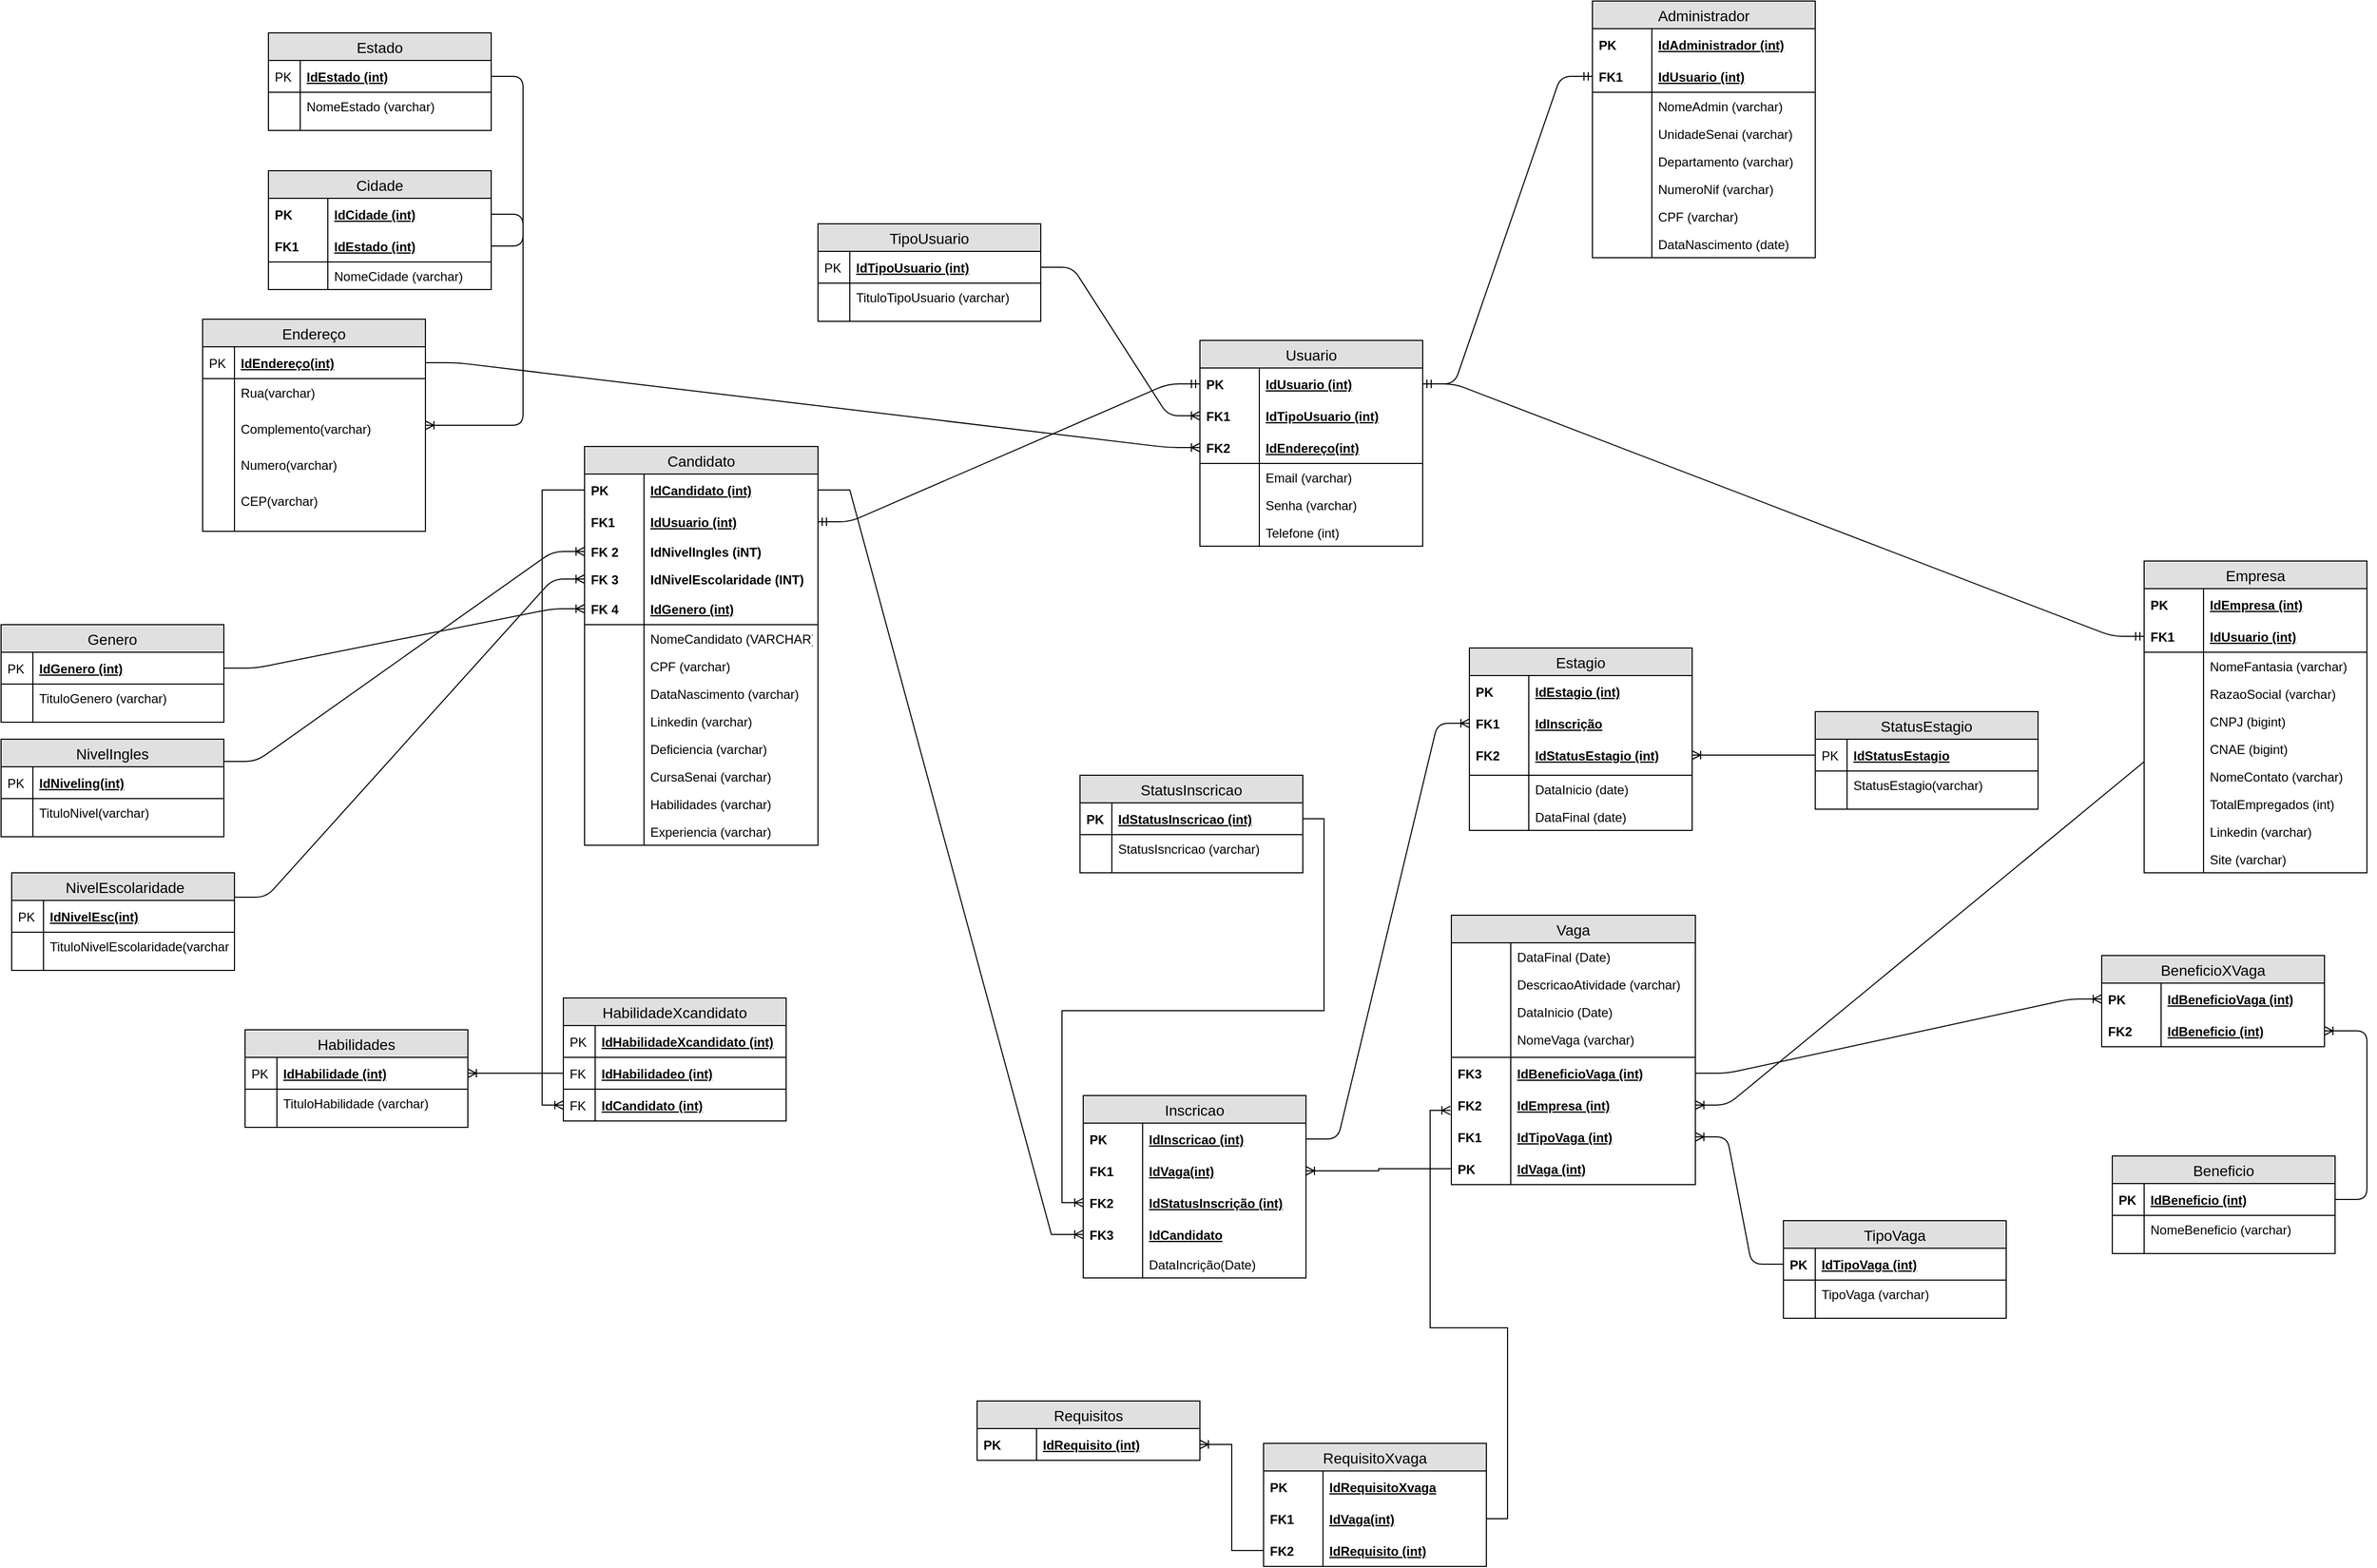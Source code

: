 <mxfile version="13.7.3" type="google" pages="2"><diagram id="BzPEfd4xpmRoJSAlWHTa" name="Page-1"><mxGraphModel dx="2693" dy="689" grid="1" gridSize="10" guides="1" tooltips="1" connect="1" arrows="1" fold="1" page="1" pageScale="1" pageWidth="827" pageHeight="1169" math="0" shadow="0"><root><mxCell id="R9n0vvCz3rWOY6B4DNCT-0"/><mxCell id="R9n0vvCz3rWOY6B4DNCT-1" parent="R9n0vvCz3rWOY6B4DNCT-0"/><mxCell id="0yXeg-KhwWAFC7e7bMMq-41" value="" style="edgeStyle=entityRelationEdgeStyle;fontSize=12;html=1;endArrow=ERoneToMany;entryX=0;entryY=0.5;entryDx=0;entryDy=0;" parent="R9n0vvCz3rWOY6B4DNCT-1" source="0yXeg-KhwWAFC7e7bMMq-1" target="0yXeg-KhwWAFC7e7bMMq-10" edge="1"><mxGeometry width="100" height="100" relative="1" as="geometry"><mxPoint x="-248" y="210" as="sourcePoint"/><mxPoint x="-148" y="110" as="targetPoint"/></mxGeometry></mxCell><mxCell id="0yXeg-KhwWAFC7e7bMMq-42" value="" style="edgeStyle=entityRelationEdgeStyle;fontSize=12;html=1;endArrow=ERoneToMany;entryX=0;entryY=0.5;entryDx=0;entryDy=0;" parent="R9n0vvCz3rWOY6B4DNCT-1" source="0yXeg-KhwWAFC7e7bMMq-158" target="0yXeg-KhwWAFC7e7bMMq-133" edge="1"><mxGeometry width="100" height="100" relative="1" as="geometry"><mxPoint y="570" as="sourcePoint"/><mxPoint x="100" y="470" as="targetPoint"/></mxGeometry></mxCell><mxCell id="0yXeg-KhwWAFC7e7bMMq-43" value="" style="edgeStyle=entityRelationEdgeStyle;fontSize=12;html=1;endArrow=ERoneToMany;" parent="R9n0vvCz3rWOY6B4DNCT-1" source="0yXeg-KhwWAFC7e7bMMq-8" target="0yXeg-KhwWAFC7e7bMMq-144" edge="1"><mxGeometry width="100" height="100" relative="1" as="geometry"><mxPoint x="-58" y="460" as="sourcePoint"/><mxPoint x="-278" y="120" as="targetPoint"/></mxGeometry></mxCell><mxCell id="0yXeg-KhwWAFC7e7bMMq-44" value="" style="edgeStyle=entityRelationEdgeStyle;fontSize=12;html=1;endArrow=ERoneToMany;" parent="R9n0vvCz3rWOY6B4DNCT-1" source="0yXeg-KhwWAFC7e7bMMq-165" target="0yXeg-KhwWAFC7e7bMMq-23" edge="1"><mxGeometry width="100" height="100" relative="1" as="geometry"><mxPoint x="520" y="740" as="sourcePoint"/><mxPoint x="620" y="640" as="targetPoint"/></mxGeometry></mxCell><mxCell id="0yXeg-KhwWAFC7e7bMMq-45" value="" style="edgeStyle=entityRelationEdgeStyle;fontSize=12;html=1;endArrow=ERmandOne;startArrow=ERmandOne;" parent="R9n0vvCz3rWOY6B4DNCT-1" source="0yXeg-KhwWAFC7e7bMMq-131" target="0yXeg-KhwWAFC7e7bMMq-17" edge="1"><mxGeometry width="100" height="100" relative="1" as="geometry"><mxPoint x="350" y="622" as="sourcePoint"/><mxPoint x="450" y="522" as="targetPoint"/></mxGeometry></mxCell><mxCell id="0yXeg-KhwWAFC7e7bMMq-46" value="" style="edgeStyle=entityRelationEdgeStyle;fontSize=12;html=1;endArrow=ERmandOne;startArrow=ERmandOne;" parent="R9n0vvCz3rWOY6B4DNCT-1" source="0yXeg-KhwWAFC7e7bMMq-131" target="0yXeg-KhwWAFC7e7bMMq-72" edge="1"><mxGeometry width="100" height="100" relative="1" as="geometry"><mxPoint x="520" y="740" as="sourcePoint"/><mxPoint x="620" y="640" as="targetPoint"/></mxGeometry></mxCell><mxCell id="0yXeg-KhwWAFC7e7bMMq-47" value="" style="edgeStyle=entityRelationEdgeStyle;fontSize=12;html=1;endArrow=ERmandOne;startArrow=ERmandOne;" parent="R9n0vvCz3rWOY6B4DNCT-1" source="0yXeg-KhwWAFC7e7bMMq-131" target="0yXeg-KhwWAFC7e7bMMq-51" edge="1"><mxGeometry width="100" height="100" relative="1" as="geometry"><mxPoint x="520" y="740" as="sourcePoint"/><mxPoint x="620" y="640" as="targetPoint"/></mxGeometry></mxCell><mxCell id="0yXeg-KhwWAFC7e7bMMq-87" value="" style="edgeStyle=entityRelationEdgeStyle;fontSize=12;html=1;endArrow=ERoneToMany;exitX=1;exitY=0.5;exitDx=0;exitDy=0;" parent="R9n0vvCz3rWOY6B4DNCT-1" source="0yXeg-KhwWAFC7e7bMMq-49" target="0yXeg-KhwWAFC7e7bMMq-115" edge="1"><mxGeometry width="100" height="100" relative="1" as="geometry"><mxPoint x="450" y="860" as="sourcePoint"/><mxPoint x="550" y="760" as="targetPoint"/></mxGeometry></mxCell><mxCell id="0yXeg-KhwWAFC7e7bMMq-88" value="" style="edgeStyle=entityRelationEdgeStyle;fontSize=12;html=1;endArrow=ERoneToMany;" parent="R9n0vvCz3rWOY6B4DNCT-1" source="0yXeg-KhwWAFC7e7bMMq-92" target="0yXeg-KhwWAFC7e7bMMq-113" edge="1"><mxGeometry width="100" height="100" relative="1" as="geometry"><mxPoint x="980" y="990" as="sourcePoint"/><mxPoint x="880" y="760" as="targetPoint"/></mxGeometry></mxCell><mxCell id="0yXeg-KhwWAFC7e7bMMq-89" value="" style="edgeStyle=entityRelationEdgeStyle;fontSize=12;html=1;endArrow=ERoneToMany;rounded=0;entryX=0;entryY=0.5;entryDx=0;entryDy=0;" parent="R9n0vvCz3rWOY6B4DNCT-1" source="0yXeg-KhwWAFC7e7bMMq-15" target="0yXeg-KhwWAFC7e7bMMq-186" edge="1"><mxGeometry width="100" height="100" relative="1" as="geometry"><mxPoint x="40" y="670" as="sourcePoint"/><mxPoint x="390" y="1200" as="targetPoint"/></mxGeometry></mxCell><mxCell id="0yXeg-KhwWAFC7e7bMMq-90" value="" style="edgeStyle=entityRelationEdgeStyle;fontSize=12;html=1;endArrow=ERoneToMany;" parent="R9n0vvCz3rWOY6B4DNCT-1" source="0yXeg-KhwWAFC7e7bMMq-99" target="0yXeg-KhwWAFC7e7bMMq-108" edge="1"><mxGeometry width="100" height="100" relative="1" as="geometry"><mxPoint x="840" y="1178" as="sourcePoint"/><mxPoint x="940" y="1078" as="targetPoint"/></mxGeometry></mxCell><mxCell id="0yXeg-KhwWAFC7e7bMMq-0" value="Estado" style="swimlane;fontStyle=0;childLayout=stackLayout;horizontal=1;startSize=26;fillColor=#e0e0e0;horizontalStack=0;resizeParent=1;resizeParentMax=0;resizeLast=0;collapsible=1;marginBottom=0;swimlaneFillColor=#ffffff;align=center;fontSize=14;" parent="R9n0vvCz3rWOY6B4DNCT-1" vertex="1"><mxGeometry x="-518" y="110" width="210" height="92" as="geometry"/></mxCell><mxCell id="0yXeg-KhwWAFC7e7bMMq-1" value="IdEstado (int)" style="shape=partialRectangle;top=0;left=0;right=0;bottom=1;align=left;verticalAlign=middle;fillColor=none;spacingLeft=34;spacingRight=4;overflow=hidden;rotatable=0;points=[[0,0.5],[1,0.5]];portConstraint=eastwest;dropTarget=0;fontStyle=5;fontSize=12;" parent="0yXeg-KhwWAFC7e7bMMq-0" vertex="1"><mxGeometry y="26" width="210" height="30" as="geometry"/></mxCell><mxCell id="0yXeg-KhwWAFC7e7bMMq-2" value="PK" style="shape=partialRectangle;top=0;left=0;bottom=0;fillColor=none;align=left;verticalAlign=middle;spacingLeft=4;spacingRight=4;overflow=hidden;rotatable=0;points=[];portConstraint=eastwest;part=1;fontSize=12;" parent="0yXeg-KhwWAFC7e7bMMq-1" vertex="1" connectable="0"><mxGeometry width="30" height="30" as="geometry"/></mxCell><mxCell id="0yXeg-KhwWAFC7e7bMMq-3" value="NomeEstado (varchar)" style="shape=partialRectangle;top=0;left=0;right=0;bottom=0;align=left;verticalAlign=top;fillColor=none;spacingLeft=34;spacingRight=4;overflow=hidden;rotatable=0;points=[[0,0.5],[1,0.5]];portConstraint=eastwest;dropTarget=0;fontSize=12;" parent="0yXeg-KhwWAFC7e7bMMq-0" vertex="1"><mxGeometry y="56" width="210" height="26" as="geometry"/></mxCell><mxCell id="0yXeg-KhwWAFC7e7bMMq-4" value="" style="shape=partialRectangle;top=0;left=0;bottom=0;fillColor=none;align=left;verticalAlign=top;spacingLeft=4;spacingRight=4;overflow=hidden;rotatable=0;points=[];portConstraint=eastwest;part=1;fontSize=12;" parent="0yXeg-KhwWAFC7e7bMMq-3" vertex="1" connectable="0"><mxGeometry width="30" height="26" as="geometry"/></mxCell><mxCell id="0yXeg-KhwWAFC7e7bMMq-5" value="" style="shape=partialRectangle;top=0;left=0;right=0;bottom=0;align=left;verticalAlign=top;fillColor=none;spacingLeft=34;spacingRight=4;overflow=hidden;rotatable=0;points=[[0,0.5],[1,0.5]];portConstraint=eastwest;dropTarget=0;fontSize=12;" parent="0yXeg-KhwWAFC7e7bMMq-0" vertex="1"><mxGeometry y="82" width="210" height="10" as="geometry"/></mxCell><mxCell id="0yXeg-KhwWAFC7e7bMMq-6" value="" style="shape=partialRectangle;top=0;left=0;bottom=0;fillColor=none;align=left;verticalAlign=top;spacingLeft=4;spacingRight=4;overflow=hidden;rotatable=0;points=[];portConstraint=eastwest;part=1;fontSize=12;" parent="0yXeg-KhwWAFC7e7bMMq-5" vertex="1" connectable="0"><mxGeometry width="30" height="10" as="geometry"/></mxCell><mxCell id="0yXeg-KhwWAFC7e7bMMq-7" value="Cidade" style="swimlane;fontStyle=0;childLayout=stackLayout;horizontal=1;startSize=26;fillColor=#e0e0e0;horizontalStack=0;resizeParent=1;resizeParentMax=0;resizeLast=0;collapsible=1;marginBottom=0;swimlaneFillColor=#ffffff;align=center;fontSize=14;" parent="R9n0vvCz3rWOY6B4DNCT-1" vertex="1"><mxGeometry x="-518" y="240" width="210" height="112" as="geometry"/></mxCell><mxCell id="0yXeg-KhwWAFC7e7bMMq-8" value="IdCidade (int)" style="shape=partialRectangle;top=0;left=0;right=0;bottom=0;align=left;verticalAlign=middle;fillColor=none;spacingLeft=60;spacingRight=4;overflow=hidden;rotatable=0;points=[[0,0.5],[1,0.5]];portConstraint=eastwest;dropTarget=0;fontStyle=5;fontSize=12;" parent="0yXeg-KhwWAFC7e7bMMq-7" vertex="1"><mxGeometry y="26" width="210" height="30" as="geometry"/></mxCell><mxCell id="0yXeg-KhwWAFC7e7bMMq-9" value="PK" style="shape=partialRectangle;fontStyle=1;top=0;left=0;bottom=0;fillColor=none;align=left;verticalAlign=middle;spacingLeft=4;spacingRight=4;overflow=hidden;rotatable=0;points=[];portConstraint=eastwest;part=1;fontSize=12;" parent="0yXeg-KhwWAFC7e7bMMq-8" vertex="1" connectable="0"><mxGeometry width="56" height="30" as="geometry"/></mxCell><mxCell id="0yXeg-KhwWAFC7e7bMMq-10" value="IdEstado (int)" style="shape=partialRectangle;top=0;left=0;right=0;bottom=1;align=left;verticalAlign=middle;fillColor=none;spacingLeft=60;spacingRight=4;overflow=hidden;rotatable=0;points=[[0,0.5],[1,0.5]];portConstraint=eastwest;dropTarget=0;fontStyle=5;fontSize=12;" parent="0yXeg-KhwWAFC7e7bMMq-7" vertex="1"><mxGeometry y="56" width="210" height="30" as="geometry"/></mxCell><mxCell id="0yXeg-KhwWAFC7e7bMMq-11" value="FK1" style="shape=partialRectangle;fontStyle=1;top=0;left=0;bottom=0;fillColor=none;align=left;verticalAlign=middle;spacingLeft=4;spacingRight=4;overflow=hidden;rotatable=0;points=[];portConstraint=eastwest;part=1;fontSize=12;" parent="0yXeg-KhwWAFC7e7bMMq-10" vertex="1" connectable="0"><mxGeometry width="56" height="30" as="geometry"/></mxCell><mxCell id="0yXeg-KhwWAFC7e7bMMq-12" value="NomeCidade (varchar)" style="shape=partialRectangle;top=0;left=0;right=0;bottom=0;align=left;verticalAlign=top;fillColor=none;spacingLeft=60;spacingRight=4;overflow=hidden;rotatable=0;points=[[0,0.5],[1,0.5]];portConstraint=eastwest;dropTarget=0;fontSize=12;" parent="0yXeg-KhwWAFC7e7bMMq-7" vertex="1"><mxGeometry y="86" width="210" height="26" as="geometry"/></mxCell><mxCell id="0yXeg-KhwWAFC7e7bMMq-13" value="" style="shape=partialRectangle;top=0;left=0;bottom=0;fillColor=none;align=left;verticalAlign=top;spacingLeft=4;spacingRight=4;overflow=hidden;rotatable=0;points=[];portConstraint=eastwest;part=1;fontSize=12;" parent="0yXeg-KhwWAFC7e7bMMq-12" vertex="1" connectable="0"><mxGeometry width="56" height="26" as="geometry"/></mxCell><mxCell id="0yXeg-KhwWAFC7e7bMMq-14" value="Candidato" style="swimlane;fontStyle=0;childLayout=stackLayout;horizontal=1;startSize=26;fillColor=#e0e0e0;horizontalStack=0;resizeParent=1;resizeParentMax=0;resizeLast=0;collapsible=1;marginBottom=0;swimlaneFillColor=#ffffff;align=center;fontSize=14;" parent="R9n0vvCz3rWOY6B4DNCT-1" vertex="1"><mxGeometry x="-220" y="500" width="220" height="376" as="geometry"/></mxCell><mxCell id="0yXeg-KhwWAFC7e7bMMq-15" value="IdCandidato (int)" style="shape=partialRectangle;top=0;left=0;right=0;bottom=0;align=left;verticalAlign=middle;fillColor=none;spacingLeft=60;spacingRight=4;overflow=hidden;rotatable=0;points=[[0,0.5],[1,0.5]];portConstraint=eastwest;dropTarget=0;fontStyle=5;fontSize=12;" parent="0yXeg-KhwWAFC7e7bMMq-14" vertex="1"><mxGeometry y="26" width="220" height="30" as="geometry"/></mxCell><mxCell id="0yXeg-KhwWAFC7e7bMMq-16" value="PK" style="shape=partialRectangle;fontStyle=1;top=0;left=0;bottom=0;fillColor=none;align=left;verticalAlign=middle;spacingLeft=4;spacingRight=4;overflow=hidden;rotatable=0;points=[];portConstraint=eastwest;part=1;fontSize=12;" parent="0yXeg-KhwWAFC7e7bMMq-15" vertex="1" connectable="0"><mxGeometry width="56" height="30" as="geometry"/></mxCell><mxCell id="0yXeg-KhwWAFC7e7bMMq-17" value="IdUsuario (int)" style="shape=partialRectangle;top=0;left=0;right=0;bottom=0;align=left;verticalAlign=middle;fillColor=none;spacingLeft=60;spacingRight=4;overflow=hidden;rotatable=0;points=[[0,0.5],[1,0.5]];portConstraint=eastwest;dropTarget=0;fontStyle=5;fontSize=12;" parent="0yXeg-KhwWAFC7e7bMMq-14" vertex="1"><mxGeometry y="56" width="220" height="30" as="geometry"/></mxCell><mxCell id="0yXeg-KhwWAFC7e7bMMq-18" value="FK1" style="shape=partialRectangle;fontStyle=1;top=0;left=0;bottom=0;fillColor=none;align=left;verticalAlign=middle;spacingLeft=4;spacingRight=4;overflow=hidden;rotatable=0;points=[];portConstraint=eastwest;part=1;fontSize=12;" parent="0yXeg-KhwWAFC7e7bMMq-17" vertex="1" connectable="0"><mxGeometry width="56" height="30" as="geometry"/></mxCell><mxCell id="0yXeg-KhwWAFC7e7bMMq-19" value="IdNivelIngles (iNT)" style="shape=partialRectangle;top=0;left=0;right=0;bottom=0;align=left;verticalAlign=top;fillColor=none;spacingLeft=60;spacingRight=4;overflow=hidden;rotatable=0;points=[[0,0.5],[1,0.5]];portConstraint=eastwest;dropTarget=0;fontSize=12;fontStyle=1" parent="0yXeg-KhwWAFC7e7bMMq-14" vertex="1"><mxGeometry y="86" width="220" height="26" as="geometry"/></mxCell><mxCell id="0yXeg-KhwWAFC7e7bMMq-20" value="FK 2" style="shape=partialRectangle;top=0;left=0;bottom=0;fillColor=none;align=left;verticalAlign=top;spacingLeft=4;spacingRight=4;overflow=hidden;rotatable=0;points=[];portConstraint=eastwest;part=1;fontSize=12;fontStyle=1" parent="0yXeg-KhwWAFC7e7bMMq-19" vertex="1" connectable="0"><mxGeometry width="56" height="26" as="geometry"/></mxCell><mxCell id="0yXeg-KhwWAFC7e7bMMq-21" value="IdNivelEscolaridade (INT)" style="shape=partialRectangle;top=0;left=0;right=0;bottom=0;align=left;verticalAlign=top;fillColor=none;spacingLeft=60;spacingRight=4;overflow=hidden;rotatable=0;points=[[0,0.5],[1,0.5]];portConstraint=eastwest;dropTarget=0;fontSize=12;fontStyle=1" parent="0yXeg-KhwWAFC7e7bMMq-14" vertex="1"><mxGeometry y="112" width="220" height="26" as="geometry"/></mxCell><mxCell id="0yXeg-KhwWAFC7e7bMMq-22" value="FK 3" style="shape=partialRectangle;top=0;left=0;bottom=0;fillColor=none;align=left;verticalAlign=top;spacingLeft=4;spacingRight=4;overflow=hidden;rotatable=0;points=[];portConstraint=eastwest;part=1;fontSize=12;fontStyle=1" parent="0yXeg-KhwWAFC7e7bMMq-21" vertex="1" connectable="0"><mxGeometry width="56" height="26" as="geometry"/></mxCell><mxCell id="0yXeg-KhwWAFC7e7bMMq-23" value="IdGenero (int)" style="shape=partialRectangle;top=0;left=0;right=0;bottom=1;align=left;verticalAlign=middle;fillColor=none;spacingLeft=60;spacingRight=4;overflow=hidden;rotatable=0;points=[[0,0.5],[1,0.5]];portConstraint=eastwest;dropTarget=0;fontStyle=5;fontSize=12;" parent="0yXeg-KhwWAFC7e7bMMq-14" vertex="1"><mxGeometry y="138" width="220" height="30" as="geometry"/></mxCell><mxCell id="0yXeg-KhwWAFC7e7bMMq-24" value="FK 4" style="shape=partialRectangle;fontStyle=1;top=0;left=0;bottom=0;fillColor=none;align=left;verticalAlign=middle;spacingLeft=4;spacingRight=4;overflow=hidden;rotatable=0;points=[];portConstraint=eastwest;part=1;fontSize=12;" parent="0yXeg-KhwWAFC7e7bMMq-23" vertex="1" connectable="0"><mxGeometry width="56" height="30" as="geometry"/></mxCell><mxCell id="0yXeg-KhwWAFC7e7bMMq-25" value="NomeCandidato (VARCHAR)" style="shape=partialRectangle;top=0;left=0;right=0;bottom=0;align=left;verticalAlign=top;fillColor=none;spacingLeft=60;spacingRight=4;overflow=hidden;rotatable=0;points=[[0,0.5],[1,0.5]];portConstraint=eastwest;dropTarget=0;fontSize=12;fontStyle=0" parent="0yXeg-KhwWAFC7e7bMMq-14" vertex="1"><mxGeometry y="168" width="220" height="26" as="geometry"/></mxCell><mxCell id="0yXeg-KhwWAFC7e7bMMq-26" value="" style="shape=partialRectangle;top=0;left=0;bottom=0;fillColor=none;align=left;verticalAlign=top;spacingLeft=4;spacingRight=4;overflow=hidden;rotatable=0;points=[];portConstraint=eastwest;part=1;fontSize=12;fontStyle=1" parent="0yXeg-KhwWAFC7e7bMMq-25" vertex="1" connectable="0"><mxGeometry width="56" height="26" as="geometry"/></mxCell><mxCell id="0yXeg-KhwWAFC7e7bMMq-27" value="CPF (varchar)" style="shape=partialRectangle;top=0;left=0;right=0;bottom=0;align=left;verticalAlign=top;fillColor=none;spacingLeft=60;spacingRight=4;overflow=hidden;rotatable=0;points=[[0,0.5],[1,0.5]];portConstraint=eastwest;dropTarget=0;fontSize=12;" parent="0yXeg-KhwWAFC7e7bMMq-14" vertex="1"><mxGeometry y="194" width="220" height="26" as="geometry"/></mxCell><mxCell id="0yXeg-KhwWAFC7e7bMMq-28" value="" style="shape=partialRectangle;top=0;left=0;bottom=0;fillColor=none;align=left;verticalAlign=top;spacingLeft=4;spacingRight=4;overflow=hidden;rotatable=0;points=[];portConstraint=eastwest;part=1;fontSize=12;" parent="0yXeg-KhwWAFC7e7bMMq-27" vertex="1" connectable="0"><mxGeometry width="56" height="26" as="geometry"/></mxCell><mxCell id="0yXeg-KhwWAFC7e7bMMq-29" value="DataNascimento (varchar)" style="shape=partialRectangle;top=0;left=0;right=0;bottom=0;align=left;verticalAlign=top;fillColor=none;spacingLeft=60;spacingRight=4;overflow=hidden;rotatable=0;points=[[0,0.5],[1,0.5]];portConstraint=eastwest;dropTarget=0;fontSize=12;" parent="0yXeg-KhwWAFC7e7bMMq-14" vertex="1"><mxGeometry y="220" width="220" height="26" as="geometry"/></mxCell><mxCell id="0yXeg-KhwWAFC7e7bMMq-30" value="" style="shape=partialRectangle;top=0;left=0;bottom=0;fillColor=none;align=left;verticalAlign=top;spacingLeft=4;spacingRight=4;overflow=hidden;rotatable=0;points=[];portConstraint=eastwest;part=1;fontSize=12;" parent="0yXeg-KhwWAFC7e7bMMq-29" vertex="1" connectable="0"><mxGeometry width="56" height="26" as="geometry"/></mxCell><mxCell id="0yXeg-KhwWAFC7e7bMMq-31" value="Linkedin (varchar)" style="shape=partialRectangle;top=0;left=0;right=0;bottom=0;align=left;verticalAlign=top;fillColor=none;spacingLeft=60;spacingRight=4;overflow=hidden;rotatable=0;points=[[0,0.5],[1,0.5]];portConstraint=eastwest;dropTarget=0;fontSize=12;" parent="0yXeg-KhwWAFC7e7bMMq-14" vertex="1"><mxGeometry y="246" width="220" height="26" as="geometry"/></mxCell><mxCell id="0yXeg-KhwWAFC7e7bMMq-32" value="" style="shape=partialRectangle;top=0;left=0;bottom=0;fillColor=none;align=left;verticalAlign=top;spacingLeft=4;spacingRight=4;overflow=hidden;rotatable=0;points=[];portConstraint=eastwest;part=1;fontSize=12;" parent="0yXeg-KhwWAFC7e7bMMq-31" vertex="1" connectable="0"><mxGeometry width="56" height="26" as="geometry"/></mxCell><mxCell id="0yXeg-KhwWAFC7e7bMMq-33" value="Deficiencia (varchar)" style="shape=partialRectangle;top=0;left=0;right=0;bottom=0;align=left;verticalAlign=top;fillColor=none;spacingLeft=60;spacingRight=4;overflow=hidden;rotatable=0;points=[[0,0.5],[1,0.5]];portConstraint=eastwest;dropTarget=0;fontSize=12;" parent="0yXeg-KhwWAFC7e7bMMq-14" vertex="1"><mxGeometry y="272" width="220" height="26" as="geometry"/></mxCell><mxCell id="0yXeg-KhwWAFC7e7bMMq-34" value="" style="shape=partialRectangle;top=0;left=0;bottom=0;fillColor=none;align=left;verticalAlign=top;spacingLeft=4;spacingRight=4;overflow=hidden;rotatable=0;points=[];portConstraint=eastwest;part=1;fontSize=12;" parent="0yXeg-KhwWAFC7e7bMMq-33" vertex="1" connectable="0"><mxGeometry width="56" height="26" as="geometry"/></mxCell><mxCell id="0yXeg-KhwWAFC7e7bMMq-35" value="CursaSenai (varchar)" style="shape=partialRectangle;top=0;left=0;right=0;bottom=0;align=left;verticalAlign=top;fillColor=none;spacingLeft=60;spacingRight=4;overflow=hidden;rotatable=0;points=[[0,0.5],[1,0.5]];portConstraint=eastwest;dropTarget=0;fontSize=12;" parent="0yXeg-KhwWAFC7e7bMMq-14" vertex="1"><mxGeometry y="298" width="220" height="26" as="geometry"/></mxCell><mxCell id="0yXeg-KhwWAFC7e7bMMq-36" value="" style="shape=partialRectangle;top=0;left=0;bottom=0;fillColor=none;align=left;verticalAlign=top;spacingLeft=4;spacingRight=4;overflow=hidden;rotatable=0;points=[];portConstraint=eastwest;part=1;fontSize=12;" parent="0yXeg-KhwWAFC7e7bMMq-35" vertex="1" connectable="0"><mxGeometry width="56" height="26" as="geometry"/></mxCell><mxCell id="0yXeg-KhwWAFC7e7bMMq-37" value="Habilidades (varchar)" style="shape=partialRectangle;top=0;left=0;right=0;bottom=0;align=left;verticalAlign=top;fillColor=none;spacingLeft=60;spacingRight=4;overflow=hidden;rotatable=0;points=[[0,0.5],[1,0.5]];portConstraint=eastwest;dropTarget=0;fontSize=12;" parent="0yXeg-KhwWAFC7e7bMMq-14" vertex="1"><mxGeometry y="324" width="220" height="26" as="geometry"/></mxCell><mxCell id="0yXeg-KhwWAFC7e7bMMq-38" value="" style="shape=partialRectangle;top=0;left=0;bottom=0;fillColor=none;align=left;verticalAlign=top;spacingLeft=4;spacingRight=4;overflow=hidden;rotatable=0;points=[];portConstraint=eastwest;part=1;fontSize=12;" parent="0yXeg-KhwWAFC7e7bMMq-37" vertex="1" connectable="0"><mxGeometry width="56" height="26" as="geometry"/></mxCell><mxCell id="0yXeg-KhwWAFC7e7bMMq-39" value="Experiencia (varchar)" style="shape=partialRectangle;top=0;left=0;right=0;bottom=0;align=left;verticalAlign=top;fillColor=none;spacingLeft=60;spacingRight=4;overflow=hidden;rotatable=0;points=[[0,0.5],[1,0.5]];portConstraint=eastwest;dropTarget=0;fontSize=12;" parent="0yXeg-KhwWAFC7e7bMMq-14" vertex="1"><mxGeometry y="350" width="220" height="26" as="geometry"/></mxCell><mxCell id="0yXeg-KhwWAFC7e7bMMq-40" value="" style="shape=partialRectangle;top=0;left=0;bottom=0;fillColor=none;align=left;verticalAlign=top;spacingLeft=4;spacingRight=4;overflow=hidden;rotatable=0;points=[];portConstraint=eastwest;part=1;fontSize=12;" parent="0yXeg-KhwWAFC7e7bMMq-39" vertex="1" connectable="0"><mxGeometry width="56" height="26" as="geometry"/></mxCell><mxCell id="0yXeg-KhwWAFC7e7bMMq-129" value="" style="edgeStyle=entityRelationEdgeStyle;fontSize=12;html=1;endArrow=ERoneToMany;" parent="R9n0vvCz3rWOY6B4DNCT-1" source="0yXeg-KhwWAFC7e7bMMq-117" target="0yXeg-KhwWAFC7e7bMMq-106" edge="1"><mxGeometry width="100" height="100" relative="1" as="geometry"><mxPoint x="750" y="1170" as="sourcePoint"/><mxPoint x="850" y="1070" as="targetPoint"/></mxGeometry></mxCell><mxCell id="0yXeg-KhwWAFC7e7bMMq-143" value="" style="edgeStyle=entityRelationEdgeStyle;fontSize=12;html=1;endArrow=ERoneToMany;exitX=1;exitY=0.5;exitDx=0;exitDy=0;entryX=0;entryY=0.5;entryDx=0;entryDy=0;" parent="R9n0vvCz3rWOY6B4DNCT-1" source="0yXeg-KhwWAFC7e7bMMq-145" target="0yXeg-KhwWAFC7e7bMMq-135" edge="1"><mxGeometry width="100" height="100" relative="1" as="geometry"><mxPoint x="75" y="522" as="sourcePoint"/><mxPoint x="115" y="421" as="targetPoint"/></mxGeometry></mxCell><mxCell id="0yXeg-KhwWAFC7e7bMMq-204" value="" style="edgeStyle=entityRelationEdgeStyle;fontSize=12;html=1;endArrow=ERoneToMany;exitX=1;exitY=0.5;exitDx=0;exitDy=0;entryX=0;entryY=0.5;entryDx=0;entryDy=0;" parent="R9n0vvCz3rWOY6B4DNCT-1" source="0yXeg-KhwWAFC7e7bMMq-180" target="0yXeg-KhwWAFC7e7bMMq-193" edge="1"><mxGeometry width="100" height="100" relative="1" as="geometry"><mxPoint x="447" y="1041.0" as="sourcePoint"/><mxPoint x="597" y="950" as="targetPoint"/></mxGeometry></mxCell><mxCell id="0yXeg-KhwWAFC7e7bMMq-219" value="" style="edgeStyle=entityRelationEdgeStyle;fontSize=12;html=1;endArrow=ERoneToMany;entryX=0;entryY=0.5;entryDx=0;entryDy=0;exitX=1.002;exitY=-0.167;exitDx=0;exitDy=0;exitPerimeter=0;" parent="R9n0vvCz3rWOY6B4DNCT-1" source="0yXeg-KhwWAFC7e7bMMq-206" target="0yXeg-KhwWAFC7e7bMMq-19" edge="1"><mxGeometry width="100" height="100" relative="1" as="geometry"><mxPoint x="-50" y="1000" as="sourcePoint"/><mxPoint x="110" y="840" as="targetPoint"/></mxGeometry></mxCell><mxCell id="0yXeg-KhwWAFC7e7bMMq-220" value="" style="edgeStyle=entityRelationEdgeStyle;fontSize=12;html=1;endArrow=ERoneToMany;entryX=0;entryY=0.5;entryDx=0;entryDy=0;exitX=1;exitY=0.25;exitDx=0;exitDy=0;" parent="R9n0vvCz3rWOY6B4DNCT-1" source="0yXeg-KhwWAFC7e7bMMq-212" target="0yXeg-KhwWAFC7e7bMMq-21" edge="1"><mxGeometry width="100" height="100" relative="1" as="geometry"><mxPoint x="-40" y="1121" as="sourcePoint"/><mxPoint x="120" y="850" as="targetPoint"/></mxGeometry></mxCell><mxCell id="0yXeg-KhwWAFC7e7bMMq-283" style="edgeStyle=orthogonalEdgeStyle;rounded=0;orthogonalLoop=1;jettySize=auto;html=1;exitX=0;exitY=0.5;exitDx=0;exitDy=0;entryX=1;entryY=0.5;entryDx=0;entryDy=0;endArrow=ERoneToMany;endFill=0;" parent="R9n0vvCz3rWOY6B4DNCT-1" source="0yXeg-KhwWAFC7e7bMMq-262" target="0yXeg-KhwWAFC7e7bMMq-269" edge="1"><mxGeometry relative="1" as="geometry"/></mxCell><mxCell id="0yXeg-KhwWAFC7e7bMMq-284" style="edgeStyle=orthogonalEdgeStyle;rounded=0;orthogonalLoop=1;jettySize=auto;html=1;entryX=-0.004;entryY=-0.333;entryDx=0;entryDy=0;entryPerimeter=0;endArrow=ERoneToMany;endFill=0;" parent="R9n0vvCz3rWOY6B4DNCT-1" source="0yXeg-KhwWAFC7e7bMMq-260" target="0yXeg-KhwWAFC7e7bMMq-113" edge="1"><mxGeometry relative="1" as="geometry"/></mxCell><mxCell id="0yXeg-KhwWAFC7e7bMMq-286" style="edgeStyle=orthogonalEdgeStyle;rounded=0;orthogonalLoop=1;jettySize=auto;html=1;exitX=0;exitY=0.5;exitDx=0;exitDy=0;entryX=1;entryY=0.5;entryDx=0;entryDy=0;endArrow=ERoneToMany;endFill=0;" parent="R9n0vvCz3rWOY6B4DNCT-1" source="0yXeg-KhwWAFC7e7bMMq-111" target="0yXeg-KhwWAFC7e7bMMq-182" edge="1"><mxGeometry relative="1" as="geometry"/></mxCell><mxCell id="0yXeg-KhwWAFC7e7bMMq-171" value="StatusEstagio" style="swimlane;fontStyle=0;childLayout=stackLayout;horizontal=1;startSize=26;fillColor=#e0e0e0;horizontalStack=0;resizeParent=1;resizeParentMax=0;resizeLast=0;collapsible=1;marginBottom=0;swimlaneFillColor=#ffffff;align=center;fontSize=14;" parent="R9n0vvCz3rWOY6B4DNCT-1" vertex="1"><mxGeometry x="940" y="750" width="210" height="92" as="geometry"/></mxCell><mxCell id="0yXeg-KhwWAFC7e7bMMq-172" value="IdStatusEstagio" style="shape=partialRectangle;top=0;left=0;right=0;bottom=1;align=left;verticalAlign=middle;fillColor=none;spacingLeft=34;spacingRight=4;overflow=hidden;rotatable=0;points=[[0,0.5],[1,0.5]];portConstraint=eastwest;dropTarget=0;fontStyle=5;fontSize=12;" parent="0yXeg-KhwWAFC7e7bMMq-171" vertex="1"><mxGeometry y="26" width="210" height="30" as="geometry"/></mxCell><mxCell id="0yXeg-KhwWAFC7e7bMMq-173" value="PK" style="shape=partialRectangle;top=0;left=0;bottom=0;fillColor=none;align=left;verticalAlign=middle;spacingLeft=4;spacingRight=4;overflow=hidden;rotatable=0;points=[];portConstraint=eastwest;part=1;fontSize=12;" parent="0yXeg-KhwWAFC7e7bMMq-172" vertex="1" connectable="0"><mxGeometry width="30" height="30" as="geometry"/></mxCell><mxCell id="0yXeg-KhwWAFC7e7bMMq-174" value="StatusEstagio(varchar)" style="shape=partialRectangle;top=0;left=0;right=0;bottom=0;align=left;verticalAlign=top;fillColor=none;spacingLeft=34;spacingRight=4;overflow=hidden;rotatable=0;points=[[0,0.5],[1,0.5]];portConstraint=eastwest;dropTarget=0;fontSize=12;" parent="0yXeg-KhwWAFC7e7bMMq-171" vertex="1"><mxGeometry y="56" width="210" height="26" as="geometry"/></mxCell><mxCell id="0yXeg-KhwWAFC7e7bMMq-175" value="" style="shape=partialRectangle;top=0;left=0;bottom=0;fillColor=none;align=left;verticalAlign=top;spacingLeft=4;spacingRight=4;overflow=hidden;rotatable=0;points=[];portConstraint=eastwest;part=1;fontSize=12;" parent="0yXeg-KhwWAFC7e7bMMq-174" vertex="1" connectable="0"><mxGeometry width="30" height="26" as="geometry"/></mxCell><mxCell id="0yXeg-KhwWAFC7e7bMMq-176" value="" style="shape=partialRectangle;top=0;left=0;right=0;bottom=0;align=left;verticalAlign=top;fillColor=none;spacingLeft=34;spacingRight=4;overflow=hidden;rotatable=0;points=[[0,0.5],[1,0.5]];portConstraint=eastwest;dropTarget=0;fontSize=12;" parent="0yXeg-KhwWAFC7e7bMMq-171" vertex="1"><mxGeometry y="82" width="210" height="10" as="geometry"/></mxCell><mxCell id="0yXeg-KhwWAFC7e7bMMq-177" value="" style="shape=partialRectangle;top=0;left=0;bottom=0;fillColor=none;align=left;verticalAlign=top;spacingLeft=4;spacingRight=4;overflow=hidden;rotatable=0;points=[];portConstraint=eastwest;part=1;fontSize=12;" parent="0yXeg-KhwWAFC7e7bMMq-176" vertex="1" connectable="0"><mxGeometry width="30" height="10" as="geometry"/></mxCell><mxCell id="0yXeg-KhwWAFC7e7bMMq-69" value="Administrador" style="swimlane;fontStyle=0;childLayout=stackLayout;horizontal=1;startSize=26;fillColor=#e0e0e0;horizontalStack=0;resizeParent=1;resizeParentMax=0;resizeLast=0;collapsible=1;marginBottom=0;swimlaneFillColor=#ffffff;align=center;fontSize=14;" parent="R9n0vvCz3rWOY6B4DNCT-1" vertex="1"><mxGeometry x="730" y="80" width="210" height="242" as="geometry"/></mxCell><mxCell id="0yXeg-KhwWAFC7e7bMMq-70" value="IdAdministrador (int)" style="shape=partialRectangle;top=0;left=0;right=0;bottom=0;align=left;verticalAlign=middle;fillColor=none;spacingLeft=60;spacingRight=4;overflow=hidden;rotatable=0;points=[[0,0.5],[1,0.5]];portConstraint=eastwest;dropTarget=0;fontStyle=5;fontSize=12;" parent="0yXeg-KhwWAFC7e7bMMq-69" vertex="1"><mxGeometry y="26" width="210" height="30" as="geometry"/></mxCell><mxCell id="0yXeg-KhwWAFC7e7bMMq-71" value="PK" style="shape=partialRectangle;fontStyle=1;top=0;left=0;bottom=0;fillColor=none;align=left;verticalAlign=middle;spacingLeft=4;spacingRight=4;overflow=hidden;rotatable=0;points=[];portConstraint=eastwest;part=1;fontSize=12;" parent="0yXeg-KhwWAFC7e7bMMq-70" vertex="1" connectable="0"><mxGeometry width="56" height="30" as="geometry"/></mxCell><mxCell id="0yXeg-KhwWAFC7e7bMMq-72" value="IdUsuario (int)" style="shape=partialRectangle;top=0;left=0;right=0;bottom=1;align=left;verticalAlign=middle;fillColor=none;spacingLeft=60;spacingRight=4;overflow=hidden;rotatable=0;points=[[0,0.5],[1,0.5]];portConstraint=eastwest;dropTarget=0;fontStyle=5;fontSize=12;" parent="0yXeg-KhwWAFC7e7bMMq-69" vertex="1"><mxGeometry y="56" width="210" height="30" as="geometry"/></mxCell><mxCell id="0yXeg-KhwWAFC7e7bMMq-73" value="FK1" style="shape=partialRectangle;fontStyle=1;top=0;left=0;bottom=0;fillColor=none;align=left;verticalAlign=middle;spacingLeft=4;spacingRight=4;overflow=hidden;rotatable=0;points=[];portConstraint=eastwest;part=1;fontSize=12;" parent="0yXeg-KhwWAFC7e7bMMq-72" vertex="1" connectable="0"><mxGeometry width="56" height="30" as="geometry"/></mxCell><mxCell id="0yXeg-KhwWAFC7e7bMMq-74" value="NomeAdmin (varchar)" style="shape=partialRectangle;top=0;left=0;right=0;bottom=0;align=left;verticalAlign=top;fillColor=none;spacingLeft=60;spacingRight=4;overflow=hidden;rotatable=0;points=[[0,0.5],[1,0.5]];portConstraint=eastwest;dropTarget=0;fontSize=12;" parent="0yXeg-KhwWAFC7e7bMMq-69" vertex="1"><mxGeometry y="86" width="210" height="26" as="geometry"/></mxCell><mxCell id="0yXeg-KhwWAFC7e7bMMq-75" value="" style="shape=partialRectangle;top=0;left=0;bottom=0;fillColor=none;align=left;verticalAlign=top;spacingLeft=4;spacingRight=4;overflow=hidden;rotatable=0;points=[];portConstraint=eastwest;part=1;fontSize=12;" parent="0yXeg-KhwWAFC7e7bMMq-74" vertex="1" connectable="0"><mxGeometry width="56" height="26" as="geometry"/></mxCell><mxCell id="0yXeg-KhwWAFC7e7bMMq-76" value="UnidadeSenai (varchar)" style="shape=partialRectangle;top=0;left=0;right=0;bottom=0;align=left;verticalAlign=top;fillColor=none;spacingLeft=60;spacingRight=4;overflow=hidden;rotatable=0;points=[[0,0.5],[1,0.5]];portConstraint=eastwest;dropTarget=0;fontSize=12;" parent="0yXeg-KhwWAFC7e7bMMq-69" vertex="1"><mxGeometry y="112" width="210" height="26" as="geometry"/></mxCell><mxCell id="0yXeg-KhwWAFC7e7bMMq-77" value="" style="shape=partialRectangle;top=0;left=0;bottom=0;fillColor=none;align=left;verticalAlign=top;spacingLeft=4;spacingRight=4;overflow=hidden;rotatable=0;points=[];portConstraint=eastwest;part=1;fontSize=12;" parent="0yXeg-KhwWAFC7e7bMMq-76" vertex="1" connectable="0"><mxGeometry width="56" height="26" as="geometry"/></mxCell><mxCell id="0yXeg-KhwWAFC7e7bMMq-78" value="Departamento (varchar)" style="shape=partialRectangle;top=0;left=0;right=0;bottom=0;align=left;verticalAlign=top;fillColor=none;spacingLeft=60;spacingRight=4;overflow=hidden;rotatable=0;points=[[0,0.5],[1,0.5]];portConstraint=eastwest;dropTarget=0;fontSize=12;" parent="0yXeg-KhwWAFC7e7bMMq-69" vertex="1"><mxGeometry y="138" width="210" height="26" as="geometry"/></mxCell><mxCell id="0yXeg-KhwWAFC7e7bMMq-79" value="" style="shape=partialRectangle;top=0;left=0;bottom=0;fillColor=none;align=left;verticalAlign=top;spacingLeft=4;spacingRight=4;overflow=hidden;rotatable=0;points=[];portConstraint=eastwest;part=1;fontSize=12;" parent="0yXeg-KhwWAFC7e7bMMq-78" vertex="1" connectable="0"><mxGeometry width="56" height="26" as="geometry"/></mxCell><mxCell id="0yXeg-KhwWAFC7e7bMMq-80" value="NumeroNif (varchar)" style="shape=partialRectangle;top=0;left=0;right=0;bottom=0;align=left;verticalAlign=top;fillColor=none;spacingLeft=60;spacingRight=4;overflow=hidden;rotatable=0;points=[[0,0.5],[1,0.5]];portConstraint=eastwest;dropTarget=0;fontSize=12;" parent="0yXeg-KhwWAFC7e7bMMq-69" vertex="1"><mxGeometry y="164" width="210" height="26" as="geometry"/></mxCell><mxCell id="0yXeg-KhwWAFC7e7bMMq-81" value="" style="shape=partialRectangle;top=0;left=0;bottom=0;fillColor=none;align=left;verticalAlign=top;spacingLeft=4;spacingRight=4;overflow=hidden;rotatable=0;points=[];portConstraint=eastwest;part=1;fontSize=12;" parent="0yXeg-KhwWAFC7e7bMMq-80" vertex="1" connectable="0"><mxGeometry width="56" height="26" as="geometry"/></mxCell><mxCell id="0yXeg-KhwWAFC7e7bMMq-82" value="CPF (varchar)" style="shape=partialRectangle;top=0;left=0;right=0;bottom=0;align=left;verticalAlign=top;fillColor=none;spacingLeft=60;spacingRight=4;overflow=hidden;rotatable=0;points=[[0,0.5],[1,0.5]];portConstraint=eastwest;dropTarget=0;fontSize=12;" parent="0yXeg-KhwWAFC7e7bMMq-69" vertex="1"><mxGeometry y="190" width="210" height="26" as="geometry"/></mxCell><mxCell id="0yXeg-KhwWAFC7e7bMMq-83" value="" style="shape=partialRectangle;top=0;left=0;bottom=0;fillColor=none;align=left;verticalAlign=top;spacingLeft=4;spacingRight=4;overflow=hidden;rotatable=0;points=[];portConstraint=eastwest;part=1;fontSize=12;" parent="0yXeg-KhwWAFC7e7bMMq-82" vertex="1" connectable="0"><mxGeometry width="56" height="26" as="geometry"/></mxCell><mxCell id="0yXeg-KhwWAFC7e7bMMq-84" value="DataNascimento (date)" style="shape=partialRectangle;top=0;left=0;right=0;bottom=0;align=left;verticalAlign=top;fillColor=none;spacingLeft=60;spacingRight=4;overflow=hidden;rotatable=0;points=[[0,0.5],[1,0.5]];portConstraint=eastwest;dropTarget=0;fontSize=12;" parent="0yXeg-KhwWAFC7e7bMMq-69" vertex="1"><mxGeometry y="216" width="210" height="26" as="geometry"/></mxCell><mxCell id="0yXeg-KhwWAFC7e7bMMq-85" value="" style="shape=partialRectangle;top=0;left=0;bottom=0;fillColor=none;align=left;verticalAlign=top;spacingLeft=4;spacingRight=4;overflow=hidden;rotatable=0;points=[];portConstraint=eastwest;part=1;fontSize=12;" parent="0yXeg-KhwWAFC7e7bMMq-84" vertex="1" connectable="0"><mxGeometry width="56" height="26" as="geometry"/></mxCell><mxCell id="0yXeg-KhwWAFC7e7bMMq-130" value="Usuario" style="swimlane;fontStyle=0;childLayout=stackLayout;horizontal=1;startSize=26;fillColor=#e0e0e0;horizontalStack=0;resizeParent=1;resizeParentMax=0;resizeLast=0;collapsible=1;marginBottom=0;swimlaneFillColor=#ffffff;align=center;fontSize=14;" parent="R9n0vvCz3rWOY6B4DNCT-1" vertex="1"><mxGeometry x="360" y="400" width="210" height="194" as="geometry"/></mxCell><mxCell id="0yXeg-KhwWAFC7e7bMMq-131" value="IdUsuario (int)" style="shape=partialRectangle;top=0;left=0;right=0;bottom=0;align=left;verticalAlign=middle;fillColor=none;spacingLeft=60;spacingRight=4;overflow=hidden;rotatable=0;points=[[0,0.5],[1,0.5]];portConstraint=eastwest;dropTarget=0;fontStyle=5;fontSize=12;" parent="0yXeg-KhwWAFC7e7bMMq-130" vertex="1"><mxGeometry y="26" width="210" height="30" as="geometry"/></mxCell><mxCell id="0yXeg-KhwWAFC7e7bMMq-132" value="PK" style="shape=partialRectangle;fontStyle=1;top=0;left=0;bottom=0;fillColor=none;align=left;verticalAlign=middle;spacingLeft=4;spacingRight=4;overflow=hidden;rotatable=0;points=[];portConstraint=eastwest;part=1;fontSize=12;" parent="0yXeg-KhwWAFC7e7bMMq-131" vertex="1" connectable="0"><mxGeometry width="56" height="30" as="geometry"/></mxCell><mxCell id="0yXeg-KhwWAFC7e7bMMq-133" value="IdTipoUsuario (int)" style="shape=partialRectangle;top=0;left=0;right=0;bottom=0;align=left;verticalAlign=middle;fillColor=none;spacingLeft=60;spacingRight=4;overflow=hidden;rotatable=0;points=[[0,0.5],[1,0.5]];portConstraint=eastwest;dropTarget=0;fontStyle=5;fontSize=12;" parent="0yXeg-KhwWAFC7e7bMMq-130" vertex="1"><mxGeometry y="56" width="210" height="30" as="geometry"/></mxCell><mxCell id="0yXeg-KhwWAFC7e7bMMq-134" value="FK1" style="shape=partialRectangle;fontStyle=1;top=0;left=0;bottom=0;fillColor=none;align=left;verticalAlign=middle;spacingLeft=4;spacingRight=4;overflow=hidden;rotatable=0;points=[];portConstraint=eastwest;part=1;fontSize=12;" parent="0yXeg-KhwWAFC7e7bMMq-133" vertex="1" connectable="0"><mxGeometry width="56" height="30" as="geometry"/></mxCell><mxCell id="0yXeg-KhwWAFC7e7bMMq-135" value="IdEndereço(int)" style="shape=partialRectangle;top=0;left=0;right=0;bottom=1;align=left;verticalAlign=middle;fillColor=none;spacingLeft=60;spacingRight=4;overflow=hidden;rotatable=0;points=[[0,0.5],[1,0.5]];portConstraint=eastwest;dropTarget=0;fontStyle=5;fontSize=12;" parent="0yXeg-KhwWAFC7e7bMMq-130" vertex="1"><mxGeometry y="86" width="210" height="30" as="geometry"/></mxCell><mxCell id="0yXeg-KhwWAFC7e7bMMq-136" value="FK2" style="shape=partialRectangle;fontStyle=1;top=0;left=0;bottom=0;fillColor=none;align=left;verticalAlign=middle;spacingLeft=4;spacingRight=4;overflow=hidden;rotatable=0;points=[];portConstraint=eastwest;part=1;fontSize=12;" parent="0yXeg-KhwWAFC7e7bMMq-135" vertex="1" connectable="0"><mxGeometry width="56" height="30" as="geometry"/></mxCell><mxCell id="0yXeg-KhwWAFC7e7bMMq-137" value="Email (varchar)" style="shape=partialRectangle;top=0;left=0;right=0;bottom=0;align=left;verticalAlign=top;fillColor=none;spacingLeft=60;spacingRight=4;overflow=hidden;rotatable=0;points=[[0,0.5],[1,0.5]];portConstraint=eastwest;dropTarget=0;fontSize=12;" parent="0yXeg-KhwWAFC7e7bMMq-130" vertex="1"><mxGeometry y="116" width="210" height="26" as="geometry"/></mxCell><mxCell id="0yXeg-KhwWAFC7e7bMMq-138" value="" style="shape=partialRectangle;top=0;left=0;bottom=0;fillColor=none;align=left;verticalAlign=top;spacingLeft=4;spacingRight=4;overflow=hidden;rotatable=0;points=[];portConstraint=eastwest;part=1;fontSize=12;" parent="0yXeg-KhwWAFC7e7bMMq-137" vertex="1" connectable="0"><mxGeometry width="56" height="26" as="geometry"/></mxCell><mxCell id="0yXeg-KhwWAFC7e7bMMq-139" value="Senha (varchar)" style="shape=partialRectangle;top=0;left=0;right=0;bottom=0;align=left;verticalAlign=top;fillColor=none;spacingLeft=60;spacingRight=4;overflow=hidden;rotatable=0;points=[[0,0.5],[1,0.5]];portConstraint=eastwest;dropTarget=0;fontSize=12;" parent="0yXeg-KhwWAFC7e7bMMq-130" vertex="1"><mxGeometry y="142" width="210" height="26" as="geometry"/></mxCell><mxCell id="0yXeg-KhwWAFC7e7bMMq-140" value="" style="shape=partialRectangle;top=0;left=0;bottom=0;fillColor=none;align=left;verticalAlign=top;spacingLeft=4;spacingRight=4;overflow=hidden;rotatable=0;points=[];portConstraint=eastwest;part=1;fontSize=12;" parent="0yXeg-KhwWAFC7e7bMMq-139" vertex="1" connectable="0"><mxGeometry width="56" height="26" as="geometry"/></mxCell><mxCell id="0yXeg-KhwWAFC7e7bMMq-141" value="Telefone (int)" style="shape=partialRectangle;top=0;left=0;right=0;bottom=0;align=left;verticalAlign=top;fillColor=none;spacingLeft=60;spacingRight=4;overflow=hidden;rotatable=0;points=[[0,0.5],[1,0.5]];portConstraint=eastwest;dropTarget=0;fontSize=12;" parent="0yXeg-KhwWAFC7e7bMMq-130" vertex="1"><mxGeometry y="168" width="210" height="26" as="geometry"/></mxCell><mxCell id="0yXeg-KhwWAFC7e7bMMq-142" value="" style="shape=partialRectangle;top=0;left=0;bottom=0;fillColor=none;align=left;verticalAlign=top;spacingLeft=4;spacingRight=4;overflow=hidden;rotatable=0;points=[];portConstraint=eastwest;part=1;fontSize=12;" parent="0yXeg-KhwWAFC7e7bMMq-141" vertex="1" connectable="0"><mxGeometry width="56" height="26" as="geometry"/></mxCell><mxCell id="0yXeg-KhwWAFC7e7bMMq-144" value="Endereço" style="swimlane;fontStyle=0;childLayout=stackLayout;horizontal=1;startSize=26;fillColor=#e0e0e0;horizontalStack=0;resizeParent=1;resizeParentMax=0;resizeLast=0;collapsible=1;marginBottom=0;swimlaneFillColor=#ffffff;align=center;fontSize=14;" parent="R9n0vvCz3rWOY6B4DNCT-1" vertex="1"><mxGeometry x="-580" y="380" width="210" height="200" as="geometry"/></mxCell><mxCell id="0yXeg-KhwWAFC7e7bMMq-145" value="IdEndereço(int)" style="shape=partialRectangle;top=0;left=0;right=0;bottom=1;align=left;verticalAlign=middle;fillColor=none;spacingLeft=34;spacingRight=4;overflow=hidden;rotatable=0;points=[[0,0.5],[1,0.5]];portConstraint=eastwest;dropTarget=0;fontStyle=5;fontSize=12;" parent="0yXeg-KhwWAFC7e7bMMq-144" vertex="1"><mxGeometry y="26" width="210" height="30" as="geometry"/></mxCell><mxCell id="0yXeg-KhwWAFC7e7bMMq-146" value="PK" style="shape=partialRectangle;top=0;left=0;bottom=0;fillColor=none;align=left;verticalAlign=middle;spacingLeft=4;spacingRight=4;overflow=hidden;rotatable=0;points=[];portConstraint=eastwest;part=1;fontSize=12;" parent="0yXeg-KhwWAFC7e7bMMq-145" vertex="1" connectable="0"><mxGeometry width="30" height="30" as="geometry"/></mxCell><mxCell id="0yXeg-KhwWAFC7e7bMMq-147" value="Rua(varchar)" style="shape=partialRectangle;top=0;left=0;right=0;bottom=0;align=left;verticalAlign=top;fillColor=none;spacingLeft=34;spacingRight=4;overflow=hidden;rotatable=0;points=[[0,0.5],[1,0.5]];portConstraint=eastwest;dropTarget=0;fontSize=12;" parent="0yXeg-KhwWAFC7e7bMMq-144" vertex="1"><mxGeometry y="56" width="210" height="34" as="geometry"/></mxCell><mxCell id="0yXeg-KhwWAFC7e7bMMq-148" value="" style="shape=partialRectangle;top=0;left=0;bottom=0;fillColor=none;align=left;verticalAlign=top;spacingLeft=4;spacingRight=4;overflow=hidden;rotatable=0;points=[];portConstraint=eastwest;part=1;fontSize=12;" parent="0yXeg-KhwWAFC7e7bMMq-147" vertex="1" connectable="0"><mxGeometry width="30" height="34" as="geometry"/></mxCell><mxCell id="0yXeg-KhwWAFC7e7bMMq-149" value="Complemento(varchar)" style="shape=partialRectangle;top=0;left=0;right=0;bottom=0;align=left;verticalAlign=top;fillColor=none;spacingLeft=34;spacingRight=4;overflow=hidden;rotatable=0;points=[[0,0.5],[1,0.5]];portConstraint=eastwest;dropTarget=0;fontSize=12;" parent="0yXeg-KhwWAFC7e7bMMq-144" vertex="1"><mxGeometry y="90" width="210" height="34" as="geometry"/></mxCell><mxCell id="0yXeg-KhwWAFC7e7bMMq-150" value="" style="shape=partialRectangle;top=0;left=0;bottom=0;fillColor=none;align=left;verticalAlign=top;spacingLeft=4;spacingRight=4;overflow=hidden;rotatable=0;points=[];portConstraint=eastwest;part=1;fontSize=12;" parent="0yXeg-KhwWAFC7e7bMMq-149" vertex="1" connectable="0"><mxGeometry width="30" height="34" as="geometry"/></mxCell><mxCell id="0yXeg-KhwWAFC7e7bMMq-151" value="Numero(varchar)" style="shape=partialRectangle;top=0;left=0;right=0;bottom=0;align=left;verticalAlign=top;fillColor=none;spacingLeft=34;spacingRight=4;overflow=hidden;rotatable=0;points=[[0,0.5],[1,0.5]];portConstraint=eastwest;dropTarget=0;fontSize=12;" parent="0yXeg-KhwWAFC7e7bMMq-144" vertex="1"><mxGeometry y="124" width="210" height="34" as="geometry"/></mxCell><mxCell id="0yXeg-KhwWAFC7e7bMMq-152" value="" style="shape=partialRectangle;top=0;left=0;bottom=0;fillColor=none;align=left;verticalAlign=top;spacingLeft=4;spacingRight=4;overflow=hidden;rotatable=0;points=[];portConstraint=eastwest;part=1;fontSize=12;" parent="0yXeg-KhwWAFC7e7bMMq-151" vertex="1" connectable="0"><mxGeometry width="30" height="34" as="geometry"/></mxCell><mxCell id="0yXeg-KhwWAFC7e7bMMq-153" value="CEP(varchar)" style="shape=partialRectangle;top=0;left=0;right=0;bottom=0;align=left;verticalAlign=top;fillColor=none;spacingLeft=34;spacingRight=4;overflow=hidden;rotatable=0;points=[[0,0.5],[1,0.5]];portConstraint=eastwest;dropTarget=0;fontSize=12;" parent="0yXeg-KhwWAFC7e7bMMq-144" vertex="1"><mxGeometry y="158" width="210" height="34" as="geometry"/></mxCell><mxCell id="0yXeg-KhwWAFC7e7bMMq-154" value="" style="shape=partialRectangle;top=0;left=0;bottom=0;fillColor=none;align=left;verticalAlign=top;spacingLeft=4;spacingRight=4;overflow=hidden;rotatable=0;points=[];portConstraint=eastwest;part=1;fontSize=12;" parent="0yXeg-KhwWAFC7e7bMMq-153" vertex="1" connectable="0"><mxGeometry width="30" height="34" as="geometry"/></mxCell><mxCell id="0yXeg-KhwWAFC7e7bMMq-155" value="" style="shape=partialRectangle;top=0;left=0;right=0;bottom=0;align=left;verticalAlign=top;fillColor=none;spacingLeft=34;spacingRight=4;overflow=hidden;rotatable=0;points=[[0,0.5],[1,0.5]];portConstraint=eastwest;dropTarget=0;fontSize=12;" parent="0yXeg-KhwWAFC7e7bMMq-144" vertex="1"><mxGeometry y="192" width="210" height="8" as="geometry"/></mxCell><mxCell id="0yXeg-KhwWAFC7e7bMMq-156" value="" style="shape=partialRectangle;top=0;left=0;bottom=0;fillColor=none;align=left;verticalAlign=top;spacingLeft=4;spacingRight=4;overflow=hidden;rotatable=0;points=[];portConstraint=eastwest;part=1;fontSize=12;" parent="0yXeg-KhwWAFC7e7bMMq-155" vertex="1" connectable="0"><mxGeometry width="30" height="8" as="geometry"/></mxCell><mxCell id="0yXeg-KhwWAFC7e7bMMq-157" value="TipoUsuario" style="swimlane;fontStyle=0;childLayout=stackLayout;horizontal=1;startSize=26;fillColor=#e0e0e0;horizontalStack=0;resizeParent=1;resizeParentMax=0;resizeLast=0;collapsible=1;marginBottom=0;swimlaneFillColor=#ffffff;align=center;fontSize=14;" parent="R9n0vvCz3rWOY6B4DNCT-1" vertex="1"><mxGeometry y="290" width="210" height="92" as="geometry"/></mxCell><mxCell id="0yXeg-KhwWAFC7e7bMMq-158" value="IdTipoUsuario (int)" style="shape=partialRectangle;top=0;left=0;right=0;bottom=1;align=left;verticalAlign=middle;fillColor=none;spacingLeft=34;spacingRight=4;overflow=hidden;rotatable=0;points=[[0,0.5],[1,0.5]];portConstraint=eastwest;dropTarget=0;fontStyle=5;fontSize=12;" parent="0yXeg-KhwWAFC7e7bMMq-157" vertex="1"><mxGeometry y="26" width="210" height="30" as="geometry"/></mxCell><mxCell id="0yXeg-KhwWAFC7e7bMMq-159" value="PK" style="shape=partialRectangle;top=0;left=0;bottom=0;fillColor=none;align=left;verticalAlign=middle;spacingLeft=4;spacingRight=4;overflow=hidden;rotatable=0;points=[];portConstraint=eastwest;part=1;fontSize=12;" parent="0yXeg-KhwWAFC7e7bMMq-158" vertex="1" connectable="0"><mxGeometry width="30" height="30" as="geometry"/></mxCell><mxCell id="0yXeg-KhwWAFC7e7bMMq-160" value="TituloTipoUsuario (varchar)" style="shape=partialRectangle;top=0;left=0;right=0;bottom=0;align=left;verticalAlign=top;fillColor=none;spacingLeft=34;spacingRight=4;overflow=hidden;rotatable=0;points=[[0,0.5],[1,0.5]];portConstraint=eastwest;dropTarget=0;fontSize=12;" parent="0yXeg-KhwWAFC7e7bMMq-157" vertex="1"><mxGeometry y="56" width="210" height="26" as="geometry"/></mxCell><mxCell id="0yXeg-KhwWAFC7e7bMMq-161" value="" style="shape=partialRectangle;top=0;left=0;bottom=0;fillColor=none;align=left;verticalAlign=top;spacingLeft=4;spacingRight=4;overflow=hidden;rotatable=0;points=[];portConstraint=eastwest;part=1;fontSize=12;" parent="0yXeg-KhwWAFC7e7bMMq-160" vertex="1" connectable="0"><mxGeometry width="30" height="26" as="geometry"/></mxCell><mxCell id="0yXeg-KhwWAFC7e7bMMq-162" value="" style="shape=partialRectangle;top=0;left=0;right=0;bottom=0;align=left;verticalAlign=top;fillColor=none;spacingLeft=34;spacingRight=4;overflow=hidden;rotatable=0;points=[[0,0.5],[1,0.5]];portConstraint=eastwest;dropTarget=0;fontSize=12;" parent="0yXeg-KhwWAFC7e7bMMq-157" vertex="1"><mxGeometry y="82" width="210" height="10" as="geometry"/></mxCell><mxCell id="0yXeg-KhwWAFC7e7bMMq-163" value="" style="shape=partialRectangle;top=0;left=0;bottom=0;fillColor=none;align=left;verticalAlign=top;spacingLeft=4;spacingRight=4;overflow=hidden;rotatable=0;points=[];portConstraint=eastwest;part=1;fontSize=12;" parent="0yXeg-KhwWAFC7e7bMMq-162" vertex="1" connectable="0"><mxGeometry width="30" height="10" as="geometry"/></mxCell><mxCell id="0yXeg-KhwWAFC7e7bMMq-257" value="RequisitoXvaga" style="swimlane;fontStyle=0;childLayout=stackLayout;horizontal=1;startSize=26;fillColor=#e0e0e0;horizontalStack=0;resizeParent=1;resizeParentMax=0;resizeLast=0;collapsible=1;marginBottom=0;swimlaneFillColor=#ffffff;align=center;fontSize=14;" parent="R9n0vvCz3rWOY6B4DNCT-1" vertex="1"><mxGeometry x="420" y="1440" width="210" height="116" as="geometry"><mxRectangle x="450" y="-1470" width="90" height="26" as="alternateBounds"/></mxGeometry></mxCell><mxCell id="0yXeg-KhwWAFC7e7bMMq-258" value="IdRequisitoXvaga" style="shape=partialRectangle;top=0;left=0;right=0;bottom=0;align=left;verticalAlign=middle;fillColor=none;spacingLeft=60;spacingRight=4;overflow=hidden;rotatable=0;points=[[0,0.5],[1,0.5]];portConstraint=eastwest;dropTarget=0;fontStyle=5;fontSize=12;" parent="0yXeg-KhwWAFC7e7bMMq-257" vertex="1"><mxGeometry y="26" width="210" height="30" as="geometry"/></mxCell><mxCell id="0yXeg-KhwWAFC7e7bMMq-259" value="PK" style="shape=partialRectangle;fontStyle=1;top=0;left=0;bottom=0;fillColor=none;align=left;verticalAlign=middle;spacingLeft=4;spacingRight=4;overflow=hidden;rotatable=0;points=[];portConstraint=eastwest;part=1;fontSize=12;" parent="0yXeg-KhwWAFC7e7bMMq-258" vertex="1" connectable="0"><mxGeometry width="56" height="30" as="geometry"/></mxCell><mxCell id="0yXeg-KhwWAFC7e7bMMq-260" value="IdVaga(int)" style="shape=partialRectangle;top=0;left=0;right=0;bottom=0;align=left;verticalAlign=middle;fillColor=none;spacingLeft=60;spacingRight=4;overflow=hidden;rotatable=0;points=[[0,0.5],[1,0.5]];portConstraint=eastwest;dropTarget=0;fontStyle=5;fontSize=12;" parent="0yXeg-KhwWAFC7e7bMMq-257" vertex="1"><mxGeometry y="56" width="210" height="30" as="geometry"/></mxCell><mxCell id="0yXeg-KhwWAFC7e7bMMq-261" value="FK1" style="shape=partialRectangle;fontStyle=1;top=0;left=0;bottom=0;fillColor=none;align=left;verticalAlign=middle;spacingLeft=4;spacingRight=4;overflow=hidden;rotatable=0;points=[];portConstraint=eastwest;part=1;fontSize=12;" parent="0yXeg-KhwWAFC7e7bMMq-260" vertex="1" connectable="0"><mxGeometry width="56" height="30" as="geometry"/></mxCell><mxCell id="0yXeg-KhwWAFC7e7bMMq-262" value="IdRequisito (int)" style="shape=partialRectangle;top=0;left=0;right=0;bottom=0;align=left;verticalAlign=middle;fillColor=none;spacingLeft=60;spacingRight=4;overflow=hidden;rotatable=0;points=[[0,0.5],[1,0.5]];portConstraint=eastwest;dropTarget=0;fontStyle=5;fontSize=12;" parent="0yXeg-KhwWAFC7e7bMMq-257" vertex="1"><mxGeometry y="86" width="210" height="30" as="geometry"/></mxCell><mxCell id="0yXeg-KhwWAFC7e7bMMq-263" value="FK2" style="shape=partialRectangle;fontStyle=1;top=0;left=0;bottom=0;fillColor=none;align=left;verticalAlign=middle;spacingLeft=4;spacingRight=4;overflow=hidden;rotatable=0;points=[];portConstraint=eastwest;part=1;fontSize=12;" parent="0yXeg-KhwWAFC7e7bMMq-262" vertex="1" connectable="0"><mxGeometry width="56" height="30" as="geometry"/></mxCell><mxCell id="0yXeg-KhwWAFC7e7bMMq-268" value="Requisitos" style="swimlane;fontStyle=0;childLayout=stackLayout;horizontal=1;startSize=26;fillColor=#e0e0e0;horizontalStack=0;resizeParent=1;resizeParentMax=0;resizeLast=0;collapsible=1;marginBottom=0;swimlaneFillColor=#ffffff;align=center;fontSize=14;" parent="R9n0vvCz3rWOY6B4DNCT-1" vertex="1"><mxGeometry x="150" y="1400" width="210" height="56" as="geometry"><mxRectangle x="450" y="-1470" width="90" height="26" as="alternateBounds"/></mxGeometry></mxCell><mxCell id="0yXeg-KhwWAFC7e7bMMq-269" value="IdRequisito (int)" style="shape=partialRectangle;top=0;left=0;right=0;bottom=0;align=left;verticalAlign=middle;fillColor=none;spacingLeft=60;spacingRight=4;overflow=hidden;rotatable=0;points=[[0,0.5],[1,0.5]];portConstraint=eastwest;dropTarget=0;fontStyle=5;fontSize=12;" parent="0yXeg-KhwWAFC7e7bMMq-268" vertex="1"><mxGeometry y="26" width="210" height="30" as="geometry"/></mxCell><mxCell id="0yXeg-KhwWAFC7e7bMMq-270" value="PK" style="shape=partialRectangle;fontStyle=1;top=0;left=0;bottom=0;fillColor=none;align=left;verticalAlign=middle;spacingLeft=4;spacingRight=4;overflow=hidden;rotatable=0;points=[];portConstraint=eastwest;part=1;fontSize=12;" parent="0yXeg-KhwWAFC7e7bMMq-269" vertex="1" connectable="0"><mxGeometry width="56" height="30" as="geometry"/></mxCell><mxCell id="0yXeg-KhwWAFC7e7bMMq-164" value="Genero" style="swimlane;fontStyle=0;childLayout=stackLayout;horizontal=1;startSize=26;fillColor=#e0e0e0;horizontalStack=0;resizeParent=1;resizeParentMax=0;resizeLast=0;collapsible=1;marginBottom=0;swimlaneFillColor=#ffffff;align=center;fontSize=14;" parent="R9n0vvCz3rWOY6B4DNCT-1" vertex="1"><mxGeometry x="-770" y="668" width="210" height="92" as="geometry"/></mxCell><mxCell id="0yXeg-KhwWAFC7e7bMMq-165" value="IdGenero (int)" style="shape=partialRectangle;top=0;left=0;right=0;bottom=1;align=left;verticalAlign=middle;fillColor=none;spacingLeft=34;spacingRight=4;overflow=hidden;rotatable=0;points=[[0,0.5],[1,0.5]];portConstraint=eastwest;dropTarget=0;fontStyle=5;fontSize=12;" parent="0yXeg-KhwWAFC7e7bMMq-164" vertex="1"><mxGeometry y="26" width="210" height="30" as="geometry"/></mxCell><mxCell id="0yXeg-KhwWAFC7e7bMMq-166" value="PK" style="shape=partialRectangle;top=0;left=0;bottom=0;fillColor=none;align=left;verticalAlign=middle;spacingLeft=4;spacingRight=4;overflow=hidden;rotatable=0;points=[];portConstraint=eastwest;part=1;fontSize=12;" parent="0yXeg-KhwWAFC7e7bMMq-165" vertex="1" connectable="0"><mxGeometry width="30" height="30" as="geometry"/></mxCell><mxCell id="0yXeg-KhwWAFC7e7bMMq-167" value="TituloGenero (varchar)" style="shape=partialRectangle;top=0;left=0;right=0;bottom=0;align=left;verticalAlign=top;fillColor=none;spacingLeft=34;spacingRight=4;overflow=hidden;rotatable=0;points=[[0,0.5],[1,0.5]];portConstraint=eastwest;dropTarget=0;fontSize=12;" parent="0yXeg-KhwWAFC7e7bMMq-164" vertex="1"><mxGeometry y="56" width="210" height="26" as="geometry"/></mxCell><mxCell id="0yXeg-KhwWAFC7e7bMMq-168" value="" style="shape=partialRectangle;top=0;left=0;bottom=0;fillColor=none;align=left;verticalAlign=top;spacingLeft=4;spacingRight=4;overflow=hidden;rotatable=0;points=[];portConstraint=eastwest;part=1;fontSize=12;" parent="0yXeg-KhwWAFC7e7bMMq-167" vertex="1" connectable="0"><mxGeometry width="30" height="26" as="geometry"/></mxCell><mxCell id="0yXeg-KhwWAFC7e7bMMq-169" value="" style="shape=partialRectangle;top=0;left=0;right=0;bottom=0;align=left;verticalAlign=top;fillColor=none;spacingLeft=34;spacingRight=4;overflow=hidden;rotatable=0;points=[[0,0.5],[1,0.5]];portConstraint=eastwest;dropTarget=0;fontSize=12;" parent="0yXeg-KhwWAFC7e7bMMq-164" vertex="1"><mxGeometry y="82" width="210" height="10" as="geometry"/></mxCell><mxCell id="0yXeg-KhwWAFC7e7bMMq-170" value="" style="shape=partialRectangle;top=0;left=0;bottom=0;fillColor=none;align=left;verticalAlign=top;spacingLeft=4;spacingRight=4;overflow=hidden;rotatable=0;points=[];portConstraint=eastwest;part=1;fontSize=12;" parent="0yXeg-KhwWAFC7e7bMMq-169" vertex="1" connectable="0"><mxGeometry width="30" height="10" as="geometry"/></mxCell><mxCell id="0yXeg-KhwWAFC7e7bMMq-205" value="NivelIngles" style="swimlane;fontStyle=0;childLayout=stackLayout;horizontal=1;startSize=26;fillColor=#e0e0e0;horizontalStack=0;resizeParent=1;resizeParentMax=0;resizeLast=0;collapsible=1;marginBottom=0;swimlaneFillColor=#ffffff;align=center;fontSize=14;" parent="R9n0vvCz3rWOY6B4DNCT-1" vertex="1"><mxGeometry x="-770" y="776" width="210" height="92" as="geometry"/></mxCell><mxCell id="0yXeg-KhwWAFC7e7bMMq-206" value="IdNiveling(int)" style="shape=partialRectangle;top=0;left=0;right=0;bottom=1;align=left;verticalAlign=middle;fillColor=none;spacingLeft=34;spacingRight=4;overflow=hidden;rotatable=0;points=[[0,0.5],[1,0.5]];portConstraint=eastwest;dropTarget=0;fontStyle=5;fontSize=12;" parent="0yXeg-KhwWAFC7e7bMMq-205" vertex="1"><mxGeometry y="26" width="210" height="30" as="geometry"/></mxCell><mxCell id="0yXeg-KhwWAFC7e7bMMq-207" value="PK" style="shape=partialRectangle;top=0;left=0;bottom=0;fillColor=none;align=left;verticalAlign=middle;spacingLeft=4;spacingRight=4;overflow=hidden;rotatable=0;points=[];portConstraint=eastwest;part=1;fontSize=12;" parent="0yXeg-KhwWAFC7e7bMMq-206" vertex="1" connectable="0"><mxGeometry width="30" height="30" as="geometry"/></mxCell><mxCell id="0yXeg-KhwWAFC7e7bMMq-208" value="TituloNivel(varchar)" style="shape=partialRectangle;top=0;left=0;right=0;bottom=0;align=left;verticalAlign=top;fillColor=none;spacingLeft=34;spacingRight=4;overflow=hidden;rotatable=0;points=[[0,0.5],[1,0.5]];portConstraint=eastwest;dropTarget=0;fontSize=12;" parent="0yXeg-KhwWAFC7e7bMMq-205" vertex="1"><mxGeometry y="56" width="210" height="26" as="geometry"/></mxCell><mxCell id="0yXeg-KhwWAFC7e7bMMq-209" value="" style="shape=partialRectangle;top=0;left=0;bottom=0;fillColor=none;align=left;verticalAlign=top;spacingLeft=4;spacingRight=4;overflow=hidden;rotatable=0;points=[];portConstraint=eastwest;part=1;fontSize=12;" parent="0yXeg-KhwWAFC7e7bMMq-208" vertex="1" connectable="0"><mxGeometry width="30" height="26" as="geometry"/></mxCell><mxCell id="0yXeg-KhwWAFC7e7bMMq-210" value="" style="shape=partialRectangle;top=0;left=0;right=0;bottom=0;align=left;verticalAlign=top;fillColor=none;spacingLeft=34;spacingRight=4;overflow=hidden;rotatable=0;points=[[0,0.5],[1,0.5]];portConstraint=eastwest;dropTarget=0;fontSize=12;" parent="0yXeg-KhwWAFC7e7bMMq-205" vertex="1"><mxGeometry y="82" width="210" height="10" as="geometry"/></mxCell><mxCell id="0yXeg-KhwWAFC7e7bMMq-211" value="" style="shape=partialRectangle;top=0;left=0;bottom=0;fillColor=none;align=left;verticalAlign=top;spacingLeft=4;spacingRight=4;overflow=hidden;rotatable=0;points=[];portConstraint=eastwest;part=1;fontSize=12;" parent="0yXeg-KhwWAFC7e7bMMq-210" vertex="1" connectable="0"><mxGeometry width="30" height="10" as="geometry"/></mxCell><mxCell id="0yXeg-KhwWAFC7e7bMMq-212" value=" NivelEscolaridade" style="swimlane;fontStyle=0;childLayout=stackLayout;horizontal=1;startSize=26;fillColor=#e0e0e0;horizontalStack=0;resizeParent=1;resizeParentMax=0;resizeLast=0;collapsible=1;marginBottom=0;swimlaneFillColor=#ffffff;align=center;fontSize=14;" parent="R9n0vvCz3rWOY6B4DNCT-1" vertex="1"><mxGeometry x="-760" y="902" width="210" height="92" as="geometry"/></mxCell><mxCell id="0yXeg-KhwWAFC7e7bMMq-213" value="IdNivelEsc(int)" style="shape=partialRectangle;top=0;left=0;right=0;bottom=1;align=left;verticalAlign=middle;fillColor=none;spacingLeft=34;spacingRight=4;overflow=hidden;rotatable=0;points=[[0,0.5],[1,0.5]];portConstraint=eastwest;dropTarget=0;fontStyle=5;fontSize=12;" parent="0yXeg-KhwWAFC7e7bMMq-212" vertex="1"><mxGeometry y="26" width="210" height="30" as="geometry"/></mxCell><mxCell id="0yXeg-KhwWAFC7e7bMMq-214" value="PK" style="shape=partialRectangle;top=0;left=0;bottom=0;fillColor=none;align=left;verticalAlign=middle;spacingLeft=4;spacingRight=4;overflow=hidden;rotatable=0;points=[];portConstraint=eastwest;part=1;fontSize=12;" parent="0yXeg-KhwWAFC7e7bMMq-213" vertex="1" connectable="0"><mxGeometry width="30" height="30" as="geometry"/></mxCell><mxCell id="0yXeg-KhwWAFC7e7bMMq-215" value="TituloNivelEscolaridade(varchar)" style="shape=partialRectangle;top=0;left=0;right=0;bottom=0;align=left;verticalAlign=top;fillColor=none;spacingLeft=34;spacingRight=4;overflow=hidden;rotatable=0;points=[[0,0.5],[1,0.5]];portConstraint=eastwest;dropTarget=0;fontSize=12;" parent="0yXeg-KhwWAFC7e7bMMq-212" vertex="1"><mxGeometry y="56" width="210" height="26" as="geometry"/></mxCell><mxCell id="0yXeg-KhwWAFC7e7bMMq-216" value="" style="shape=partialRectangle;top=0;left=0;bottom=0;fillColor=none;align=left;verticalAlign=top;spacingLeft=4;spacingRight=4;overflow=hidden;rotatable=0;points=[];portConstraint=eastwest;part=1;fontSize=12;" parent="0yXeg-KhwWAFC7e7bMMq-215" vertex="1" connectable="0"><mxGeometry width="30" height="26" as="geometry"/></mxCell><mxCell id="0yXeg-KhwWAFC7e7bMMq-217" value="" style="shape=partialRectangle;top=0;left=0;right=0;bottom=0;align=left;verticalAlign=top;fillColor=none;spacingLeft=34;spacingRight=4;overflow=hidden;rotatable=0;points=[[0,0.5],[1,0.5]];portConstraint=eastwest;dropTarget=0;fontSize=12;" parent="0yXeg-KhwWAFC7e7bMMq-212" vertex="1"><mxGeometry y="82" width="210" height="10" as="geometry"/></mxCell><mxCell id="0yXeg-KhwWAFC7e7bMMq-218" value="" style="shape=partialRectangle;top=0;left=0;bottom=0;fillColor=none;align=left;verticalAlign=top;spacingLeft=4;spacingRight=4;overflow=hidden;rotatable=0;points=[];portConstraint=eastwest;part=1;fontSize=12;" parent="0yXeg-KhwWAFC7e7bMMq-217" vertex="1" connectable="0"><mxGeometry width="30" height="10" as="geometry"/></mxCell><mxCell id="0yXeg-KhwWAFC7e7bMMq-298" value="HabilidadeXcandidato" style="swimlane;fontStyle=0;childLayout=stackLayout;horizontal=1;startSize=26;fillColor=#e0e0e0;horizontalStack=0;resizeParent=1;resizeParentMax=0;resizeLast=0;collapsible=1;marginBottom=0;swimlaneFillColor=#ffffff;align=center;fontSize=14;" parent="R9n0vvCz3rWOY6B4DNCT-1" vertex="1"><mxGeometry x="-240" y="1020" width="210" height="116" as="geometry"/></mxCell><mxCell id="0yXeg-KhwWAFC7e7bMMq-299" value="IdHabilidadeXcandidato (int)" style="shape=partialRectangle;top=0;left=0;right=0;bottom=1;align=left;verticalAlign=middle;fillColor=none;spacingLeft=34;spacingRight=4;overflow=hidden;rotatable=0;points=[[0,0.5],[1,0.5]];portConstraint=eastwest;dropTarget=0;fontStyle=5;fontSize=12;" parent="0yXeg-KhwWAFC7e7bMMq-298" vertex="1"><mxGeometry y="26" width="210" height="30" as="geometry"/></mxCell><mxCell id="0yXeg-KhwWAFC7e7bMMq-300" value="PK" style="shape=partialRectangle;top=0;left=0;bottom=0;fillColor=none;align=left;verticalAlign=middle;spacingLeft=4;spacingRight=4;overflow=hidden;rotatable=0;points=[];portConstraint=eastwest;part=1;fontSize=12;" parent="0yXeg-KhwWAFC7e7bMMq-299" vertex="1" connectable="0"><mxGeometry width="30" height="30" as="geometry"/></mxCell><mxCell id="0yXeg-KhwWAFC7e7bMMq-307" value="IdHabilidadeo (int)" style="shape=partialRectangle;top=0;left=0;right=0;bottom=1;align=left;verticalAlign=middle;fillColor=none;spacingLeft=34;spacingRight=4;overflow=hidden;rotatable=0;points=[[0,0.5],[1,0.5]];portConstraint=eastwest;dropTarget=0;fontStyle=5;fontSize=12;" parent="0yXeg-KhwWAFC7e7bMMq-298" vertex="1"><mxGeometry y="56" width="210" height="30" as="geometry"/></mxCell><mxCell id="0yXeg-KhwWAFC7e7bMMq-308" value="FK" style="shape=partialRectangle;top=0;left=0;bottom=0;fillColor=none;align=left;verticalAlign=middle;spacingLeft=4;spacingRight=4;overflow=hidden;rotatable=0;points=[];portConstraint=eastwest;part=1;fontSize=12;" parent="0yXeg-KhwWAFC7e7bMMq-307" vertex="1" connectable="0"><mxGeometry width="30" height="30" as="geometry"/></mxCell><mxCell id="0yXeg-KhwWAFC7e7bMMq-309" value="IdCandidato (int)" style="shape=partialRectangle;top=0;left=0;right=0;bottom=1;align=left;verticalAlign=middle;fillColor=none;spacingLeft=34;spacingRight=4;overflow=hidden;rotatable=0;points=[[0,0.5],[1,0.5]];portConstraint=eastwest;dropTarget=0;fontStyle=5;fontSize=12;" parent="0yXeg-KhwWAFC7e7bMMq-298" vertex="1"><mxGeometry y="86" width="210" height="30" as="geometry"/></mxCell><mxCell id="0yXeg-KhwWAFC7e7bMMq-310" value="FK" style="shape=partialRectangle;top=0;left=0;bottom=0;fillColor=none;align=left;verticalAlign=middle;spacingLeft=4;spacingRight=4;overflow=hidden;rotatable=0;points=[];portConstraint=eastwest;part=1;fontSize=12;" parent="0yXeg-KhwWAFC7e7bMMq-309" vertex="1" connectable="0"><mxGeometry width="30" height="30" as="geometry"/></mxCell><mxCell id="0yXeg-KhwWAFC7e7bMMq-291" value="Habilidades" style="swimlane;fontStyle=0;childLayout=stackLayout;horizontal=1;startSize=26;fillColor=#e0e0e0;horizontalStack=0;resizeParent=1;resizeParentMax=0;resizeLast=0;collapsible=1;marginBottom=0;swimlaneFillColor=#ffffff;align=center;fontSize=14;" parent="R9n0vvCz3rWOY6B4DNCT-1" vertex="1"><mxGeometry x="-540" y="1050" width="210" height="92" as="geometry"/></mxCell><mxCell id="0yXeg-KhwWAFC7e7bMMq-292" value="IdHabilidade (int)" style="shape=partialRectangle;top=0;left=0;right=0;bottom=1;align=left;verticalAlign=middle;fillColor=none;spacingLeft=34;spacingRight=4;overflow=hidden;rotatable=0;points=[[0,0.5],[1,0.5]];portConstraint=eastwest;dropTarget=0;fontStyle=5;fontSize=12;" parent="0yXeg-KhwWAFC7e7bMMq-291" vertex="1"><mxGeometry y="26" width="210" height="30" as="geometry"/></mxCell><mxCell id="0yXeg-KhwWAFC7e7bMMq-293" value="PK" style="shape=partialRectangle;top=0;left=0;bottom=0;fillColor=none;align=left;verticalAlign=middle;spacingLeft=4;spacingRight=4;overflow=hidden;rotatable=0;points=[];portConstraint=eastwest;part=1;fontSize=12;" parent="0yXeg-KhwWAFC7e7bMMq-292" vertex="1" connectable="0"><mxGeometry width="30" height="30" as="geometry"/></mxCell><mxCell id="0yXeg-KhwWAFC7e7bMMq-294" value="TituloHabilidade (varchar)" style="shape=partialRectangle;top=0;left=0;right=0;bottom=0;align=left;verticalAlign=top;fillColor=none;spacingLeft=34;spacingRight=4;overflow=hidden;rotatable=0;points=[[0,0.5],[1,0.5]];portConstraint=eastwest;dropTarget=0;fontSize=12;" parent="0yXeg-KhwWAFC7e7bMMq-291" vertex="1"><mxGeometry y="56" width="210" height="26" as="geometry"/></mxCell><mxCell id="0yXeg-KhwWAFC7e7bMMq-295" value="" style="shape=partialRectangle;top=0;left=0;bottom=0;fillColor=none;align=left;verticalAlign=top;spacingLeft=4;spacingRight=4;overflow=hidden;rotatable=0;points=[];portConstraint=eastwest;part=1;fontSize=12;" parent="0yXeg-KhwWAFC7e7bMMq-294" vertex="1" connectable="0"><mxGeometry width="30" height="26" as="geometry"/></mxCell><mxCell id="0yXeg-KhwWAFC7e7bMMq-296" value="" style="shape=partialRectangle;top=0;left=0;right=0;bottom=0;align=left;verticalAlign=top;fillColor=none;spacingLeft=34;spacingRight=4;overflow=hidden;rotatable=0;points=[[0,0.5],[1,0.5]];portConstraint=eastwest;dropTarget=0;fontSize=12;" parent="0yXeg-KhwWAFC7e7bMMq-291" vertex="1"><mxGeometry y="82" width="210" height="10" as="geometry"/></mxCell><mxCell id="0yXeg-KhwWAFC7e7bMMq-297" value="" style="shape=partialRectangle;top=0;left=0;bottom=0;fillColor=none;align=left;verticalAlign=top;spacingLeft=4;spacingRight=4;overflow=hidden;rotatable=0;points=[];portConstraint=eastwest;part=1;fontSize=12;" parent="0yXeg-KhwWAFC7e7bMMq-296" vertex="1" connectable="0"><mxGeometry width="30" height="10" as="geometry"/></mxCell><mxCell id="0yXeg-KhwWAFC7e7bMMq-313" style="edgeStyle=orthogonalEdgeStyle;rounded=0;orthogonalLoop=1;jettySize=auto;html=1;exitX=0;exitY=0.5;exitDx=0;exitDy=0;entryX=1;entryY=0.5;entryDx=0;entryDy=0;endArrow=ERoneToMany;endFill=0;" parent="R9n0vvCz3rWOY6B4DNCT-1" source="0yXeg-KhwWAFC7e7bMMq-307" target="0yXeg-KhwWAFC7e7bMMq-292" edge="1"><mxGeometry relative="1" as="geometry"/></mxCell><mxCell id="0yXeg-KhwWAFC7e7bMMq-314" style="edgeStyle=orthogonalEdgeStyle;rounded=0;orthogonalLoop=1;jettySize=auto;html=1;entryX=0;entryY=0.5;entryDx=0;entryDy=0;endArrow=ERoneToMany;endFill=0;" parent="R9n0vvCz3rWOY6B4DNCT-1" source="0yXeg-KhwWAFC7e7bMMq-15" target="0yXeg-KhwWAFC7e7bMMq-309" edge="1"><mxGeometry relative="1" as="geometry"/></mxCell><mxCell id="0yXeg-KhwWAFC7e7bMMq-48" value="Empresa" style="swimlane;fontStyle=0;childLayout=stackLayout;horizontal=1;startSize=26;fillColor=#e0e0e0;horizontalStack=0;resizeParent=1;resizeParentMax=0;resizeLast=0;collapsible=1;marginBottom=0;swimlaneFillColor=#ffffff;align=center;fontSize=14;" parent="R9n0vvCz3rWOY6B4DNCT-1" vertex="1"><mxGeometry x="1250" y="608" width="210" height="294" as="geometry"/></mxCell><mxCell id="0yXeg-KhwWAFC7e7bMMq-49" value="IdEmpresa (int)" style="shape=partialRectangle;top=0;left=0;right=0;bottom=0;align=left;verticalAlign=middle;fillColor=none;spacingLeft=60;spacingRight=4;overflow=hidden;rotatable=0;points=[[0,0.5],[1,0.5]];portConstraint=eastwest;dropTarget=0;fontStyle=5;fontSize=12;" parent="0yXeg-KhwWAFC7e7bMMq-48" vertex="1"><mxGeometry y="26" width="210" height="30" as="geometry"/></mxCell><mxCell id="0yXeg-KhwWAFC7e7bMMq-50" value="PK" style="shape=partialRectangle;fontStyle=1;top=0;left=0;bottom=0;fillColor=none;align=left;verticalAlign=middle;spacingLeft=4;spacingRight=4;overflow=hidden;rotatable=0;points=[];portConstraint=eastwest;part=1;fontSize=12;" parent="0yXeg-KhwWAFC7e7bMMq-49" vertex="1" connectable="0"><mxGeometry width="56" height="30" as="geometry"/></mxCell><mxCell id="0yXeg-KhwWAFC7e7bMMq-51" value="IdUsuario (int)" style="shape=partialRectangle;top=0;left=0;right=0;bottom=1;align=left;verticalAlign=middle;fillColor=none;spacingLeft=60;spacingRight=4;overflow=hidden;rotatable=0;points=[[0,0.5],[1,0.5]];portConstraint=eastwest;dropTarget=0;fontStyle=5;fontSize=12;" parent="0yXeg-KhwWAFC7e7bMMq-48" vertex="1"><mxGeometry y="56" width="210" height="30" as="geometry"/></mxCell><mxCell id="0yXeg-KhwWAFC7e7bMMq-52" value="FK1" style="shape=partialRectangle;fontStyle=1;top=0;left=0;bottom=0;fillColor=none;align=left;verticalAlign=middle;spacingLeft=4;spacingRight=4;overflow=hidden;rotatable=0;points=[];portConstraint=eastwest;part=1;fontSize=12;" parent="0yXeg-KhwWAFC7e7bMMq-51" vertex="1" connectable="0"><mxGeometry width="56" height="30" as="geometry"/></mxCell><mxCell id="0yXeg-KhwWAFC7e7bMMq-53" value="NomeFantasia (varchar)" style="shape=partialRectangle;top=0;left=0;right=0;bottom=0;align=left;verticalAlign=top;fillColor=none;spacingLeft=60;spacingRight=4;overflow=hidden;rotatable=0;points=[[0,0.5],[1,0.5]];portConstraint=eastwest;dropTarget=0;fontSize=12;" parent="0yXeg-KhwWAFC7e7bMMq-48" vertex="1"><mxGeometry y="86" width="210" height="26" as="geometry"/></mxCell><mxCell id="0yXeg-KhwWAFC7e7bMMq-54" value="" style="shape=partialRectangle;top=0;left=0;bottom=0;fillColor=none;align=left;verticalAlign=top;spacingLeft=4;spacingRight=4;overflow=hidden;rotatable=0;points=[];portConstraint=eastwest;part=1;fontSize=12;" parent="0yXeg-KhwWAFC7e7bMMq-53" vertex="1" connectable="0"><mxGeometry width="56" height="26" as="geometry"/></mxCell><mxCell id="0yXeg-KhwWAFC7e7bMMq-55" value="RazaoSocial (varchar)" style="shape=partialRectangle;top=0;left=0;right=0;bottom=0;align=left;verticalAlign=top;fillColor=none;spacingLeft=60;spacingRight=4;overflow=hidden;rotatable=0;points=[[0,0.5],[1,0.5]];portConstraint=eastwest;dropTarget=0;fontSize=12;" parent="0yXeg-KhwWAFC7e7bMMq-48" vertex="1"><mxGeometry y="112" width="210" height="26" as="geometry"/></mxCell><mxCell id="0yXeg-KhwWAFC7e7bMMq-56" value="" style="shape=partialRectangle;top=0;left=0;bottom=0;fillColor=none;align=left;verticalAlign=top;spacingLeft=4;spacingRight=4;overflow=hidden;rotatable=0;points=[];portConstraint=eastwest;part=1;fontSize=12;" parent="0yXeg-KhwWAFC7e7bMMq-55" vertex="1" connectable="0"><mxGeometry width="56" height="26" as="geometry"/></mxCell><mxCell id="0yXeg-KhwWAFC7e7bMMq-57" value="CNPJ (bigint)" style="shape=partialRectangle;top=0;left=0;right=0;bottom=0;align=left;verticalAlign=top;fillColor=none;spacingLeft=60;spacingRight=4;overflow=hidden;rotatable=0;points=[[0,0.5],[1,0.5]];portConstraint=eastwest;dropTarget=0;fontSize=12;" parent="0yXeg-KhwWAFC7e7bMMq-48" vertex="1"><mxGeometry y="138" width="210" height="26" as="geometry"/></mxCell><mxCell id="0yXeg-KhwWAFC7e7bMMq-58" value="" style="shape=partialRectangle;top=0;left=0;bottom=0;fillColor=none;align=left;verticalAlign=top;spacingLeft=4;spacingRight=4;overflow=hidden;rotatable=0;points=[];portConstraint=eastwest;part=1;fontSize=12;" parent="0yXeg-KhwWAFC7e7bMMq-57" vertex="1" connectable="0"><mxGeometry width="56" height="26" as="geometry"/></mxCell><mxCell id="0yXeg-KhwWAFC7e7bMMq-59" value="CNAE (bigint)" style="shape=partialRectangle;top=0;left=0;right=0;bottom=0;align=left;verticalAlign=top;fillColor=none;spacingLeft=60;spacingRight=4;overflow=hidden;rotatable=0;points=[[0,0.5],[1,0.5]];portConstraint=eastwest;dropTarget=0;fontSize=12;" parent="0yXeg-KhwWAFC7e7bMMq-48" vertex="1"><mxGeometry y="164" width="210" height="26" as="geometry"/></mxCell><mxCell id="0yXeg-KhwWAFC7e7bMMq-60" value="" style="shape=partialRectangle;top=0;left=0;bottom=0;fillColor=none;align=left;verticalAlign=top;spacingLeft=4;spacingRight=4;overflow=hidden;rotatable=0;points=[];portConstraint=eastwest;part=1;fontSize=12;" parent="0yXeg-KhwWAFC7e7bMMq-59" vertex="1" connectable="0"><mxGeometry width="56" height="26" as="geometry"/></mxCell><mxCell id="0yXeg-KhwWAFC7e7bMMq-61" value="NomeContato (varchar)" style="shape=partialRectangle;top=0;left=0;right=0;bottom=0;align=left;verticalAlign=top;fillColor=none;spacingLeft=60;spacingRight=4;overflow=hidden;rotatable=0;points=[[0,0.5],[1,0.5]];portConstraint=eastwest;dropTarget=0;fontSize=12;" parent="0yXeg-KhwWAFC7e7bMMq-48" vertex="1"><mxGeometry y="190" width="210" height="26" as="geometry"/></mxCell><mxCell id="0yXeg-KhwWAFC7e7bMMq-62" value="" style="shape=partialRectangle;top=0;left=0;bottom=0;fillColor=none;align=left;verticalAlign=top;spacingLeft=4;spacingRight=4;overflow=hidden;rotatable=0;points=[];portConstraint=eastwest;part=1;fontSize=12;" parent="0yXeg-KhwWAFC7e7bMMq-61" vertex="1" connectable="0"><mxGeometry width="56" height="26" as="geometry"/></mxCell><mxCell id="0yXeg-KhwWAFC7e7bMMq-63" value="TotalEmpregados (int)" style="shape=partialRectangle;top=0;left=0;right=0;bottom=0;align=left;verticalAlign=top;fillColor=none;spacingLeft=60;spacingRight=4;overflow=hidden;rotatable=0;points=[[0,0.5],[1,0.5]];portConstraint=eastwest;dropTarget=0;fontSize=12;" parent="0yXeg-KhwWAFC7e7bMMq-48" vertex="1"><mxGeometry y="216" width="210" height="26" as="geometry"/></mxCell><mxCell id="0yXeg-KhwWAFC7e7bMMq-64" value="" style="shape=partialRectangle;top=0;left=0;bottom=0;fillColor=none;align=left;verticalAlign=top;spacingLeft=4;spacingRight=4;overflow=hidden;rotatable=0;points=[];portConstraint=eastwest;part=1;fontSize=12;" parent="0yXeg-KhwWAFC7e7bMMq-63" vertex="1" connectable="0"><mxGeometry width="56" height="26" as="geometry"/></mxCell><mxCell id="0yXeg-KhwWAFC7e7bMMq-65" value="Linkedin (varchar)" style="shape=partialRectangle;top=0;left=0;right=0;bottom=0;align=left;verticalAlign=top;fillColor=none;spacingLeft=60;spacingRight=4;overflow=hidden;rotatable=0;points=[[0,0.5],[1,0.5]];portConstraint=eastwest;dropTarget=0;fontSize=12;" parent="0yXeg-KhwWAFC7e7bMMq-48" vertex="1"><mxGeometry y="242" width="210" height="26" as="geometry"/></mxCell><mxCell id="0yXeg-KhwWAFC7e7bMMq-66" value="" style="shape=partialRectangle;top=0;left=0;bottom=0;fillColor=none;align=left;verticalAlign=top;spacingLeft=4;spacingRight=4;overflow=hidden;rotatable=0;points=[];portConstraint=eastwest;part=1;fontSize=12;" parent="0yXeg-KhwWAFC7e7bMMq-65" vertex="1" connectable="0"><mxGeometry width="56" height="26" as="geometry"/></mxCell><mxCell id="0yXeg-KhwWAFC7e7bMMq-67" value="Site (varchar)" style="shape=partialRectangle;top=0;left=0;right=0;bottom=0;align=left;verticalAlign=top;fillColor=none;spacingLeft=60;spacingRight=4;overflow=hidden;rotatable=0;points=[[0,0.5],[1,0.5]];portConstraint=eastwest;dropTarget=0;fontSize=12;" parent="0yXeg-KhwWAFC7e7bMMq-48" vertex="1"><mxGeometry y="268" width="210" height="26" as="geometry"/></mxCell><mxCell id="0yXeg-KhwWAFC7e7bMMq-68" value="" style="shape=partialRectangle;top=0;left=0;bottom=0;fillColor=none;align=left;verticalAlign=top;spacingLeft=4;spacingRight=4;overflow=hidden;rotatable=0;points=[];portConstraint=eastwest;part=1;fontSize=12;" parent="0yXeg-KhwWAFC7e7bMMq-67" vertex="1" connectable="0"><mxGeometry width="56" height="26" as="geometry"/></mxCell><mxCell id="0yXeg-KhwWAFC7e7bMMq-110" value="Vaga" style="swimlane;fontStyle=0;childLayout=stackLayout;horizontal=1;startSize=26;fillColor=#e0e0e0;horizontalStack=0;resizeParent=1;resizeParentMax=0;resizeLast=0;collapsible=1;marginBottom=0;swimlaneFillColor=#ffffff;align=center;fontSize=14;" parent="R9n0vvCz3rWOY6B4DNCT-1" vertex="1"><mxGeometry x="597" y="942" width="230" height="254" as="geometry"/></mxCell><mxCell id="0yXeg-KhwWAFC7e7bMMq-127" value="DataFinal (Date)" style="shape=partialRectangle;top=0;left=0;right=0;bottom=0;align=left;verticalAlign=top;fillColor=none;spacingLeft=60;spacingRight=4;overflow=hidden;rotatable=0;points=[[0,0.5],[1,0.5]];portConstraint=eastwest;dropTarget=0;fontSize=12;" parent="0yXeg-KhwWAFC7e7bMMq-110" vertex="1"><mxGeometry y="26" width="230" height="26" as="geometry"/></mxCell><mxCell id="0yXeg-KhwWAFC7e7bMMq-128" value="" style="shape=partialRectangle;top=0;left=0;bottom=0;fillColor=none;align=left;verticalAlign=top;spacingLeft=4;spacingRight=4;overflow=hidden;rotatable=0;points=[];portConstraint=eastwest;part=1;fontSize=12;" parent="0yXeg-KhwWAFC7e7bMMq-127" vertex="1" connectable="0"><mxGeometry width="56" height="26" as="geometry"/></mxCell><mxCell id="0yXeg-KhwWAFC7e7bMMq-123" value="DescricaoAtividade (varchar)" style="shape=partialRectangle;top=0;left=0;right=0;bottom=0;align=left;verticalAlign=top;fillColor=none;spacingLeft=60;spacingRight=4;overflow=hidden;rotatable=0;points=[[0,0.5],[1,0.5]];portConstraint=eastwest;dropTarget=0;fontSize=12;" parent="0yXeg-KhwWAFC7e7bMMq-110" vertex="1"><mxGeometry y="52" width="230" height="26" as="geometry"/></mxCell><mxCell id="0yXeg-KhwWAFC7e7bMMq-124" value="" style="shape=partialRectangle;top=0;left=0;bottom=0;fillColor=none;align=left;verticalAlign=top;spacingLeft=4;spacingRight=4;overflow=hidden;rotatable=0;points=[];portConstraint=eastwest;part=1;fontSize=12;" parent="0yXeg-KhwWAFC7e7bMMq-123" vertex="1" connectable="0"><mxGeometry width="56" height="26" as="geometry"/></mxCell><mxCell id="0yXeg-KhwWAFC7e7bMMq-281" value="DataInicio (Date)" style="shape=partialRectangle;top=0;left=0;right=0;bottom=0;align=left;verticalAlign=top;fillColor=none;spacingLeft=60;spacingRight=4;overflow=hidden;rotatable=0;points=[[0,0.5],[1,0.5]];portConstraint=eastwest;dropTarget=0;fontSize=12;" parent="0yXeg-KhwWAFC7e7bMMq-110" vertex="1"><mxGeometry y="78" width="230" height="26" as="geometry"/></mxCell><mxCell id="0yXeg-KhwWAFC7e7bMMq-282" value="" style="shape=partialRectangle;top=0;left=0;bottom=0;fillColor=none;align=left;verticalAlign=top;spacingLeft=4;spacingRight=4;overflow=hidden;rotatable=0;points=[];portConstraint=eastwest;part=1;fontSize=12;" parent="0yXeg-KhwWAFC7e7bMMq-281" vertex="1" connectable="0"><mxGeometry width="56" height="26" as="geometry"/></mxCell><mxCell id="0yXeg-KhwWAFC7e7bMMq-121" value="NomeVaga (varchar)" style="shape=partialRectangle;top=0;left=0;right=0;bottom=0;align=left;verticalAlign=top;fillColor=none;spacingLeft=60;spacingRight=4;overflow=hidden;rotatable=0;points=[[0,0.5],[1,0.5]];portConstraint=eastwest;dropTarget=0;fontSize=12;" parent="0yXeg-KhwWAFC7e7bMMq-110" vertex="1"><mxGeometry y="104" width="230" height="26" as="geometry"/></mxCell><mxCell id="0yXeg-KhwWAFC7e7bMMq-122" value="" style="shape=partialRectangle;top=0;left=0;bottom=0;fillColor=none;align=left;verticalAlign=top;spacingLeft=4;spacingRight=4;overflow=hidden;rotatable=0;points=[];portConstraint=eastwest;part=1;fontSize=12;" parent="0yXeg-KhwWAFC7e7bMMq-121" vertex="1" connectable="0"><mxGeometry width="56" height="26" as="geometry"/></mxCell><mxCell id="0yXeg-KhwWAFC7e7bMMq-119" value="" style="shape=partialRectangle;top=0;left=0;right=0;bottom=1;align=left;verticalAlign=middle;fillColor=none;spacingLeft=60;spacingRight=4;overflow=hidden;rotatable=0;points=[[0,0.5],[1,0.5]];portConstraint=eastwest;dropTarget=0;fontStyle=5;fontSize=12;" parent="0yXeg-KhwWAFC7e7bMMq-110" vertex="1"><mxGeometry y="130" width="230" height="4" as="geometry"/></mxCell><mxCell id="0yXeg-KhwWAFC7e7bMMq-120" value="" style="shape=partialRectangle;fontStyle=1;top=0;left=0;bottom=0;fillColor=none;align=left;verticalAlign=middle;spacingLeft=4;spacingRight=4;overflow=hidden;rotatable=0;points=[];portConstraint=eastwest;part=1;fontSize=12;" parent="0yXeg-KhwWAFC7e7bMMq-119" vertex="1" connectable="0"><mxGeometry width="56" height="4" as="geometry"/></mxCell><mxCell id="0yXeg-KhwWAFC7e7bMMq-117" value="IdBeneficioVaga (int)" style="shape=partialRectangle;top=0;left=0;right=0;bottom=0;align=left;verticalAlign=middle;fillColor=none;spacingLeft=60;spacingRight=4;overflow=hidden;rotatable=0;points=[[0,0.5],[1,0.5]];portConstraint=eastwest;dropTarget=0;fontStyle=5;fontSize=12;" parent="0yXeg-KhwWAFC7e7bMMq-110" vertex="1"><mxGeometry y="134" width="230" height="30" as="geometry"/></mxCell><mxCell id="0yXeg-KhwWAFC7e7bMMq-118" value="FK3" style="shape=partialRectangle;fontStyle=1;top=0;left=0;bottom=0;fillColor=none;align=left;verticalAlign=middle;spacingLeft=4;spacingRight=4;overflow=hidden;rotatable=0;points=[];portConstraint=eastwest;part=1;fontSize=12;" parent="0yXeg-KhwWAFC7e7bMMq-117" vertex="1" connectable="0"><mxGeometry width="56" height="30" as="geometry"/></mxCell><mxCell id="0yXeg-KhwWAFC7e7bMMq-115" value="IdEmpresa (int)" style="shape=partialRectangle;top=0;left=0;right=0;bottom=0;align=left;verticalAlign=middle;fillColor=none;spacingLeft=60;spacingRight=4;overflow=hidden;rotatable=0;points=[[0,0.5],[1,0.5]];portConstraint=eastwest;dropTarget=0;fontStyle=5;fontSize=12;" parent="0yXeg-KhwWAFC7e7bMMq-110" vertex="1"><mxGeometry y="164" width="230" height="30" as="geometry"/></mxCell><mxCell id="0yXeg-KhwWAFC7e7bMMq-116" value="FK2" style="shape=partialRectangle;fontStyle=1;top=0;left=0;bottom=0;fillColor=none;align=left;verticalAlign=middle;spacingLeft=4;spacingRight=4;overflow=hidden;rotatable=0;points=[];portConstraint=eastwest;part=1;fontSize=12;" parent="0yXeg-KhwWAFC7e7bMMq-115" vertex="1" connectable="0"><mxGeometry width="56" height="30" as="geometry"/></mxCell><mxCell id="0yXeg-KhwWAFC7e7bMMq-113" value="IdTipoVaga (int)" style="shape=partialRectangle;top=0;left=0;right=0;bottom=0;align=left;verticalAlign=middle;fillColor=none;spacingLeft=60;spacingRight=4;overflow=hidden;rotatable=0;points=[[0,0.5],[1,0.5]];portConstraint=eastwest;dropTarget=0;fontStyle=5;fontSize=12;" parent="0yXeg-KhwWAFC7e7bMMq-110" vertex="1"><mxGeometry y="194" width="230" height="30" as="geometry"/></mxCell><mxCell id="0yXeg-KhwWAFC7e7bMMq-114" value="FK1" style="shape=partialRectangle;fontStyle=1;top=0;left=0;bottom=0;fillColor=none;align=left;verticalAlign=middle;spacingLeft=4;spacingRight=4;overflow=hidden;rotatable=0;points=[];portConstraint=eastwest;part=1;fontSize=12;" parent="0yXeg-KhwWAFC7e7bMMq-113" vertex="1" connectable="0"><mxGeometry width="56" height="30" as="geometry"/></mxCell><mxCell id="0yXeg-KhwWAFC7e7bMMq-111" value="IdVaga (int)" style="shape=partialRectangle;top=0;left=0;right=0;bottom=0;align=left;verticalAlign=middle;fillColor=none;spacingLeft=60;spacingRight=4;overflow=hidden;rotatable=0;points=[[0,0.5],[1,0.5]];portConstraint=eastwest;dropTarget=0;fontStyle=5;fontSize=12;" parent="0yXeg-KhwWAFC7e7bMMq-110" vertex="1"><mxGeometry y="224" width="230" height="30" as="geometry"/></mxCell><mxCell id="0yXeg-KhwWAFC7e7bMMq-112" value="PK" style="shape=partialRectangle;fontStyle=1;top=0;left=0;bottom=0;fillColor=none;align=left;verticalAlign=middle;spacingLeft=4;spacingRight=4;overflow=hidden;rotatable=0;points=[];portConstraint=eastwest;part=1;fontSize=12;" parent="0yXeg-KhwWAFC7e7bMMq-111" vertex="1" connectable="0"><mxGeometry width="56" height="30" as="geometry"/></mxCell><mxCell id="0yXeg-KhwWAFC7e7bMMq-190" value="Estagio" style="swimlane;fontStyle=0;childLayout=stackLayout;horizontal=1;startSize=26;fillColor=#e0e0e0;horizontalStack=0;resizeParent=1;resizeParentMax=0;resizeLast=0;collapsible=1;marginBottom=0;swimlaneFillColor=#ffffff;align=center;fontSize=14;" parent="R9n0vvCz3rWOY6B4DNCT-1" vertex="1"><mxGeometry x="614" y="690" width="210" height="172" as="geometry"/></mxCell><mxCell id="0yXeg-KhwWAFC7e7bMMq-191" value="IdEstagio (int)" style="shape=partialRectangle;top=0;left=0;right=0;bottom=0;align=left;verticalAlign=middle;fillColor=none;spacingLeft=60;spacingRight=4;overflow=hidden;rotatable=0;points=[[0,0.5],[1,0.5]];portConstraint=eastwest;dropTarget=0;fontStyle=5;fontSize=12;" parent="0yXeg-KhwWAFC7e7bMMq-190" vertex="1"><mxGeometry y="26" width="210" height="30" as="geometry"/></mxCell><mxCell id="0yXeg-KhwWAFC7e7bMMq-192" value="PK" style="shape=partialRectangle;fontStyle=1;top=0;left=0;bottom=0;fillColor=none;align=left;verticalAlign=middle;spacingLeft=4;spacingRight=4;overflow=hidden;rotatable=0;points=[];portConstraint=eastwest;part=1;fontSize=12;" parent="0yXeg-KhwWAFC7e7bMMq-191" vertex="1" connectable="0"><mxGeometry width="56" height="30" as="geometry"/></mxCell><mxCell id="0yXeg-KhwWAFC7e7bMMq-193" value="IdInscrição" style="shape=partialRectangle;top=0;left=0;right=0;bottom=0;align=left;verticalAlign=middle;fillColor=none;spacingLeft=60;spacingRight=4;overflow=hidden;rotatable=0;points=[[0,0.5],[1,0.5]];portConstraint=eastwest;dropTarget=0;fontStyle=5;fontSize=12;" parent="0yXeg-KhwWAFC7e7bMMq-190" vertex="1"><mxGeometry y="56" width="210" height="30" as="geometry"/></mxCell><mxCell id="0yXeg-KhwWAFC7e7bMMq-194" value="FK1" style="shape=partialRectangle;fontStyle=1;top=0;left=0;bottom=0;fillColor=none;align=left;verticalAlign=middle;spacingLeft=4;spacingRight=4;overflow=hidden;rotatable=0;points=[];portConstraint=eastwest;part=1;fontSize=12;" parent="0yXeg-KhwWAFC7e7bMMq-193" vertex="1" connectable="0"><mxGeometry width="56" height="30" as="geometry"/></mxCell><mxCell id="0yXeg-KhwWAFC7e7bMMq-195" value="IdStatusEstagio (int)" style="shape=partialRectangle;top=0;left=0;right=0;bottom=0;align=left;verticalAlign=middle;fillColor=none;spacingLeft=60;spacingRight=4;overflow=hidden;rotatable=0;points=[[0,0.5],[1,0.5]];portConstraint=eastwest;dropTarget=0;fontStyle=5;fontSize=12;" parent="0yXeg-KhwWAFC7e7bMMq-190" vertex="1"><mxGeometry y="86" width="210" height="30" as="geometry"/></mxCell><mxCell id="0yXeg-KhwWAFC7e7bMMq-196" value="FK2" style="shape=partialRectangle;fontStyle=1;top=0;left=0;bottom=0;fillColor=none;align=left;verticalAlign=middle;spacingLeft=4;spacingRight=4;overflow=hidden;rotatable=0;points=[];portConstraint=eastwest;part=1;fontSize=12;" parent="0yXeg-KhwWAFC7e7bMMq-195" vertex="1" connectable="0"><mxGeometry width="56" height="30" as="geometry"/></mxCell><mxCell id="0yXeg-KhwWAFC7e7bMMq-197" value="" style="shape=partialRectangle;top=0;left=0;right=0;bottom=1;align=left;verticalAlign=middle;fillColor=none;spacingLeft=60;spacingRight=4;overflow=hidden;rotatable=0;points=[[0,0.5],[1,0.5]];portConstraint=eastwest;dropTarget=0;fontStyle=5;fontSize=12;" parent="0yXeg-KhwWAFC7e7bMMq-190" vertex="1"><mxGeometry y="116" width="210" height="4" as="geometry"/></mxCell><mxCell id="0yXeg-KhwWAFC7e7bMMq-198" value="" style="shape=partialRectangle;fontStyle=1;top=0;left=0;bottom=0;fillColor=none;align=left;verticalAlign=middle;spacingLeft=4;spacingRight=4;overflow=hidden;rotatable=0;points=[];portConstraint=eastwest;part=1;fontSize=12;" parent="0yXeg-KhwWAFC7e7bMMq-197" vertex="1" connectable="0"><mxGeometry width="56" height="4" as="geometry"/></mxCell><mxCell id="0yXeg-KhwWAFC7e7bMMq-199" value="DataInicio (date)" style="shape=partialRectangle;top=0;left=0;right=0;bottom=0;align=left;verticalAlign=top;fillColor=none;spacingLeft=60;spacingRight=4;overflow=hidden;rotatable=0;points=[[0,0.5],[1,0.5]];portConstraint=eastwest;dropTarget=0;fontSize=12;" parent="0yXeg-KhwWAFC7e7bMMq-190" vertex="1"><mxGeometry y="120" width="210" height="26" as="geometry"/></mxCell><mxCell id="0yXeg-KhwWAFC7e7bMMq-200" value="" style="shape=partialRectangle;top=0;left=0;bottom=0;fillColor=none;align=left;verticalAlign=top;spacingLeft=4;spacingRight=4;overflow=hidden;rotatable=0;points=[];portConstraint=eastwest;part=1;fontSize=12;" parent="0yXeg-KhwWAFC7e7bMMq-199" vertex="1" connectable="0"><mxGeometry width="56" height="26" as="geometry"/></mxCell><mxCell id="0yXeg-KhwWAFC7e7bMMq-201" value="DataFinal (date)" style="shape=partialRectangle;top=0;left=0;right=0;bottom=0;align=left;verticalAlign=top;fillColor=none;spacingLeft=60;spacingRight=4;overflow=hidden;rotatable=0;points=[[0,0.5],[1,0.5]];portConstraint=eastwest;dropTarget=0;fontSize=12;" parent="0yXeg-KhwWAFC7e7bMMq-190" vertex="1"><mxGeometry y="146" width="210" height="26" as="geometry"/></mxCell><mxCell id="0yXeg-KhwWAFC7e7bMMq-202" value="" style="shape=partialRectangle;top=0;left=0;bottom=0;fillColor=none;align=left;verticalAlign=top;spacingLeft=4;spacingRight=4;overflow=hidden;rotatable=0;points=[];portConstraint=eastwest;part=1;fontSize=12;" parent="0yXeg-KhwWAFC7e7bMMq-201" vertex="1" connectable="0"><mxGeometry width="56" height="26" as="geometry"/></mxCell><mxCell id="0yXeg-KhwWAFC7e7bMMq-221" value="StatusInscricao" style="swimlane;fontStyle=0;childLayout=stackLayout;horizontal=1;startSize=26;fillColor=#e0e0e0;horizontalStack=0;resizeParent=1;resizeParentMax=0;resizeLast=0;collapsible=1;marginBottom=0;swimlaneFillColor=#ffffff;align=center;fontSize=14;" parent="R9n0vvCz3rWOY6B4DNCT-1" vertex="1"><mxGeometry x="247" y="810" width="210" height="92" as="geometry"/></mxCell><mxCell id="0yXeg-KhwWAFC7e7bMMq-222" value="IdStatusInscricao (int)" style="shape=partialRectangle;top=0;left=0;right=0;bottom=1;align=left;verticalAlign=middle;fillColor=none;spacingLeft=34;spacingRight=4;overflow=hidden;rotatable=0;points=[[0,0.5],[1,0.5]];portConstraint=eastwest;dropTarget=0;fontStyle=5;fontSize=12;" parent="0yXeg-KhwWAFC7e7bMMq-221" vertex="1"><mxGeometry y="26" width="210" height="30" as="geometry"/></mxCell><mxCell id="0yXeg-KhwWAFC7e7bMMq-223" value="PK" style="shape=partialRectangle;top=0;left=0;bottom=0;fillColor=none;align=left;verticalAlign=middle;spacingLeft=4;spacingRight=4;overflow=hidden;rotatable=0;points=[];portConstraint=eastwest;part=1;fontSize=12;fontStyle=1" parent="0yXeg-KhwWAFC7e7bMMq-222" vertex="1" connectable="0"><mxGeometry width="30" height="30" as="geometry"/></mxCell><mxCell id="0yXeg-KhwWAFC7e7bMMq-224" value="StatusIsncricao (varchar)" style="shape=partialRectangle;top=0;left=0;right=0;bottom=0;align=left;verticalAlign=top;fillColor=none;spacingLeft=34;spacingRight=4;overflow=hidden;rotatable=0;points=[[0,0.5],[1,0.5]];portConstraint=eastwest;dropTarget=0;fontSize=12;" parent="0yXeg-KhwWAFC7e7bMMq-221" vertex="1"><mxGeometry y="56" width="210" height="26" as="geometry"/></mxCell><mxCell id="0yXeg-KhwWAFC7e7bMMq-225" value="" style="shape=partialRectangle;top=0;left=0;bottom=0;fillColor=none;align=left;verticalAlign=top;spacingLeft=4;spacingRight=4;overflow=hidden;rotatable=0;points=[];portConstraint=eastwest;part=1;fontSize=12;" parent="0yXeg-KhwWAFC7e7bMMq-224" vertex="1" connectable="0"><mxGeometry width="30" height="26" as="geometry"/></mxCell><mxCell id="0yXeg-KhwWAFC7e7bMMq-226" value="" style="shape=partialRectangle;top=0;left=0;right=0;bottom=0;align=left;verticalAlign=top;fillColor=none;spacingLeft=34;spacingRight=4;overflow=hidden;rotatable=0;points=[[0,0.5],[1,0.5]];portConstraint=eastwest;dropTarget=0;fontSize=12;" parent="0yXeg-KhwWAFC7e7bMMq-221" vertex="1"><mxGeometry y="82" width="210" height="10" as="geometry"/></mxCell><mxCell id="0yXeg-KhwWAFC7e7bMMq-227" value="" style="shape=partialRectangle;top=0;left=0;bottom=0;fillColor=none;align=left;verticalAlign=top;spacingLeft=4;spacingRight=4;overflow=hidden;rotatable=0;points=[];portConstraint=eastwest;part=1;fontSize=12;" parent="0yXeg-KhwWAFC7e7bMMq-226" vertex="1" connectable="0"><mxGeometry width="30" height="10" as="geometry"/></mxCell><mxCell id="0yXeg-KhwWAFC7e7bMMq-315" style="edgeStyle=orthogonalEdgeStyle;rounded=0;orthogonalLoop=1;jettySize=auto;html=1;endArrow=ERoneToMany;endFill=0;entryX=0;entryY=0.5;entryDx=0;entryDy=0;" parent="R9n0vvCz3rWOY6B4DNCT-1" source="0yXeg-KhwWAFC7e7bMMq-222" target="0yXeg-KhwWAFC7e7bMMq-184" edge="1"><mxGeometry relative="1" as="geometry"><mxPoint x="190" y="1090" as="targetPoint"/></mxGeometry></mxCell><mxCell id="0yXeg-KhwWAFC7e7bMMq-318" style="edgeStyle=orthogonalEdgeStyle;rounded=0;orthogonalLoop=1;jettySize=auto;html=1;exitX=0;exitY=0.5;exitDx=0;exitDy=0;entryX=1;entryY=0.5;entryDx=0;entryDy=0;endArrow=ERoneToMany;endFill=0;" parent="R9n0vvCz3rWOY6B4DNCT-1" source="0yXeg-KhwWAFC7e7bMMq-172" target="0yXeg-KhwWAFC7e7bMMq-195" edge="1"><mxGeometry relative="1" as="geometry"/></mxCell><mxCell id="0yXeg-KhwWAFC7e7bMMq-179" value="Inscricao" style="swimlane;fontStyle=0;childLayout=stackLayout;horizontal=1;startSize=26;fillColor=#e0e0e0;horizontalStack=0;resizeParent=1;resizeParentMax=0;resizeLast=0;collapsible=1;marginBottom=0;swimlaneFillColor=#ffffff;align=center;fontSize=14;" parent="R9n0vvCz3rWOY6B4DNCT-1" vertex="1"><mxGeometry x="250" y="1112" width="210" height="172" as="geometry"><mxRectangle x="450" y="-1470" width="90" height="26" as="alternateBounds"/></mxGeometry></mxCell><mxCell id="0yXeg-KhwWAFC7e7bMMq-180" value="IdInscricao (int)" style="shape=partialRectangle;top=0;left=0;right=0;bottom=0;align=left;verticalAlign=middle;fillColor=none;spacingLeft=60;spacingRight=4;overflow=hidden;rotatable=0;points=[[0,0.5],[1,0.5]];portConstraint=eastwest;dropTarget=0;fontStyle=5;fontSize=12;" parent="0yXeg-KhwWAFC7e7bMMq-179" vertex="1"><mxGeometry y="26" width="210" height="30" as="geometry"/></mxCell><mxCell id="0yXeg-KhwWAFC7e7bMMq-181" value="PK" style="shape=partialRectangle;fontStyle=1;top=0;left=0;bottom=0;fillColor=none;align=left;verticalAlign=middle;spacingLeft=4;spacingRight=4;overflow=hidden;rotatable=0;points=[];portConstraint=eastwest;part=1;fontSize=12;" parent="0yXeg-KhwWAFC7e7bMMq-180" vertex="1" connectable="0"><mxGeometry width="56" height="30" as="geometry"/></mxCell><mxCell id="0yXeg-KhwWAFC7e7bMMq-182" value="IdVaga(int)" style="shape=partialRectangle;top=0;left=0;right=0;bottom=0;align=left;verticalAlign=middle;fillColor=none;spacingLeft=60;spacingRight=4;overflow=hidden;rotatable=0;points=[[0,0.5],[1,0.5]];portConstraint=eastwest;dropTarget=0;fontStyle=5;fontSize=12;" parent="0yXeg-KhwWAFC7e7bMMq-179" vertex="1"><mxGeometry y="56" width="210" height="30" as="geometry"/></mxCell><mxCell id="0yXeg-KhwWAFC7e7bMMq-183" value="FK1" style="shape=partialRectangle;fontStyle=1;top=0;left=0;bottom=0;fillColor=none;align=left;verticalAlign=middle;spacingLeft=4;spacingRight=4;overflow=hidden;rotatable=0;points=[];portConstraint=eastwest;part=1;fontSize=12;" parent="0yXeg-KhwWAFC7e7bMMq-182" vertex="1" connectable="0"><mxGeometry width="56" height="30" as="geometry"/></mxCell><mxCell id="0yXeg-KhwWAFC7e7bMMq-184" value="IdStatusInscrição (int)" style="shape=partialRectangle;top=0;left=0;right=0;bottom=0;align=left;verticalAlign=middle;fillColor=none;spacingLeft=60;spacingRight=4;overflow=hidden;rotatable=0;points=[[0,0.5],[1,0.5]];portConstraint=eastwest;dropTarget=0;fontStyle=5;fontSize=12;" parent="0yXeg-KhwWAFC7e7bMMq-179" vertex="1"><mxGeometry y="86" width="210" height="30" as="geometry"/></mxCell><mxCell id="0yXeg-KhwWAFC7e7bMMq-185" value="FK2" style="shape=partialRectangle;fontStyle=1;top=0;left=0;bottom=0;fillColor=none;align=left;verticalAlign=middle;spacingLeft=4;spacingRight=4;overflow=hidden;rotatable=0;points=[];portConstraint=eastwest;part=1;fontSize=12;" parent="0yXeg-KhwWAFC7e7bMMq-184" vertex="1" connectable="0"><mxGeometry width="56" height="30" as="geometry"/></mxCell><mxCell id="0yXeg-KhwWAFC7e7bMMq-186" value="IdCandidato" style="shape=partialRectangle;top=0;left=0;right=0;bottom=0;align=left;verticalAlign=middle;fillColor=none;spacingLeft=60;spacingRight=4;overflow=hidden;rotatable=0;points=[[0,0.5],[1,0.5]];portConstraint=eastwest;dropTarget=0;fontStyle=5;fontSize=12;" parent="0yXeg-KhwWAFC7e7bMMq-179" vertex="1"><mxGeometry y="116" width="210" height="30" as="geometry"/></mxCell><mxCell id="0yXeg-KhwWAFC7e7bMMq-187" value="FK3" style="shape=partialRectangle;fontStyle=1;top=0;left=0;bottom=0;fillColor=none;align=left;verticalAlign=middle;spacingLeft=4;spacingRight=4;overflow=hidden;rotatable=0;points=[];portConstraint=eastwest;part=1;fontSize=12;" parent="0yXeg-KhwWAFC7e7bMMq-186" vertex="1" connectable="0"><mxGeometry width="56" height="30" as="geometry"/></mxCell><mxCell id="0yXeg-KhwWAFC7e7bMMq-188" value="DataIncrição(Date)" style="shape=partialRectangle;top=0;left=0;right=0;bottom=0;align=left;verticalAlign=top;fillColor=none;spacingLeft=60;spacingRight=4;overflow=hidden;rotatable=0;points=[[0,0.5],[1,0.5]];portConstraint=eastwest;dropTarget=0;fontSize=12;" parent="0yXeg-KhwWAFC7e7bMMq-179" vertex="1"><mxGeometry y="146" width="210" height="26" as="geometry"/></mxCell><mxCell id="0yXeg-KhwWAFC7e7bMMq-189" value="" style="shape=partialRectangle;top=0;left=0;bottom=0;fillColor=none;align=left;verticalAlign=top;spacingLeft=4;spacingRight=4;overflow=hidden;rotatable=0;points=[];portConstraint=eastwest;part=1;fontSize=12;" parent="0yXeg-KhwWAFC7e7bMMq-188" vertex="1" connectable="0"><mxGeometry width="56" height="26" as="geometry"/></mxCell><mxCell id="0yXeg-KhwWAFC7e7bMMq-91" value="TipoVaga" style="swimlane;fontStyle=0;childLayout=stackLayout;horizontal=1;startSize=26;fillColor=#e0e0e0;horizontalStack=0;resizeParent=1;resizeParentMax=0;resizeLast=0;collapsible=1;marginBottom=0;swimlaneFillColor=#ffffff;align=center;fontSize=14;" parent="R9n0vvCz3rWOY6B4DNCT-1" vertex="1"><mxGeometry x="910" y="1230" width="210" height="92" as="geometry"/></mxCell><mxCell id="0yXeg-KhwWAFC7e7bMMq-92" value="IdTipoVaga (int)" style="shape=partialRectangle;top=0;left=0;right=0;bottom=1;align=left;verticalAlign=middle;fillColor=none;spacingLeft=34;spacingRight=4;overflow=hidden;rotatable=0;points=[[0,0.5],[1,0.5]];portConstraint=eastwest;dropTarget=0;fontStyle=5;fontSize=12;" parent="0yXeg-KhwWAFC7e7bMMq-91" vertex="1"><mxGeometry y="26" width="210" height="30" as="geometry"/></mxCell><mxCell id="0yXeg-KhwWAFC7e7bMMq-93" value="PK" style="shape=partialRectangle;top=0;left=0;bottom=0;fillColor=none;align=left;verticalAlign=middle;spacingLeft=4;spacingRight=4;overflow=hidden;rotatable=0;points=[];portConstraint=eastwest;part=1;fontSize=12;fontStyle=1" parent="0yXeg-KhwWAFC7e7bMMq-92" vertex="1" connectable="0"><mxGeometry width="30" height="30" as="geometry"/></mxCell><mxCell id="0yXeg-KhwWAFC7e7bMMq-94" value="TipoVaga (varchar)" style="shape=partialRectangle;top=0;left=0;right=0;bottom=0;align=left;verticalAlign=top;fillColor=none;spacingLeft=34;spacingRight=4;overflow=hidden;rotatable=0;points=[[0,0.5],[1,0.5]];portConstraint=eastwest;dropTarget=0;fontSize=12;" parent="0yXeg-KhwWAFC7e7bMMq-91" vertex="1"><mxGeometry y="56" width="210" height="26" as="geometry"/></mxCell><mxCell id="0yXeg-KhwWAFC7e7bMMq-95" value="" style="shape=partialRectangle;top=0;left=0;bottom=0;fillColor=none;align=left;verticalAlign=top;spacingLeft=4;spacingRight=4;overflow=hidden;rotatable=0;points=[];portConstraint=eastwest;part=1;fontSize=12;" parent="0yXeg-KhwWAFC7e7bMMq-94" vertex="1" connectable="0"><mxGeometry width="30" height="26" as="geometry"/></mxCell><mxCell id="0yXeg-KhwWAFC7e7bMMq-96" value="" style="shape=partialRectangle;top=0;left=0;right=0;bottom=0;align=left;verticalAlign=top;fillColor=none;spacingLeft=34;spacingRight=4;overflow=hidden;rotatable=0;points=[[0,0.5],[1,0.5]];portConstraint=eastwest;dropTarget=0;fontSize=12;" parent="0yXeg-KhwWAFC7e7bMMq-91" vertex="1"><mxGeometry y="82" width="210" height="10" as="geometry"/></mxCell><mxCell id="0yXeg-KhwWAFC7e7bMMq-97" value="" style="shape=partialRectangle;top=0;left=0;bottom=0;fillColor=none;align=left;verticalAlign=top;spacingLeft=4;spacingRight=4;overflow=hidden;rotatable=0;points=[];portConstraint=eastwest;part=1;fontSize=12;" parent="0yXeg-KhwWAFC7e7bMMq-96" vertex="1" connectable="0"><mxGeometry width="30" height="10" as="geometry"/></mxCell><mxCell id="0yXeg-KhwWAFC7e7bMMq-105" value="BeneficioXVaga" style="swimlane;fontStyle=0;childLayout=stackLayout;horizontal=1;startSize=26;fillColor=#e0e0e0;horizontalStack=0;resizeParent=1;resizeParentMax=0;resizeLast=0;collapsible=1;marginBottom=0;swimlaneFillColor=#ffffff;align=center;fontSize=14;" parent="R9n0vvCz3rWOY6B4DNCT-1" vertex="1"><mxGeometry x="1210" y="980" width="210" height="86" as="geometry"/></mxCell><mxCell id="0yXeg-KhwWAFC7e7bMMq-106" value="IdBeneficioVaga (int)" style="shape=partialRectangle;top=0;left=0;right=0;bottom=0;align=left;verticalAlign=middle;fillColor=none;spacingLeft=60;spacingRight=4;overflow=hidden;rotatable=0;points=[[0,0.5],[1,0.5]];portConstraint=eastwest;dropTarget=0;fontStyle=5;fontSize=12;" parent="0yXeg-KhwWAFC7e7bMMq-105" vertex="1"><mxGeometry y="26" width="210" height="30" as="geometry"/></mxCell><mxCell id="0yXeg-KhwWAFC7e7bMMq-107" value="PK" style="shape=partialRectangle;fontStyle=1;top=0;left=0;bottom=0;fillColor=none;align=left;verticalAlign=middle;spacingLeft=4;spacingRight=4;overflow=hidden;rotatable=0;points=[];portConstraint=eastwest;part=1;fontSize=12;" parent="0yXeg-KhwWAFC7e7bMMq-106" vertex="1" connectable="0"><mxGeometry width="56" height="30" as="geometry"/></mxCell><mxCell id="0yXeg-KhwWAFC7e7bMMq-108" value="IdBeneficio (int)" style="shape=partialRectangle;top=0;left=0;right=0;bottom=1;align=left;verticalAlign=middle;fillColor=none;spacingLeft=60;spacingRight=4;overflow=hidden;rotatable=0;points=[[0,0.5],[1,0.5]];portConstraint=eastwest;dropTarget=0;fontStyle=5;fontSize=12;" parent="0yXeg-KhwWAFC7e7bMMq-105" vertex="1"><mxGeometry y="56" width="210" height="30" as="geometry"/></mxCell><mxCell id="0yXeg-KhwWAFC7e7bMMq-109" value="FK2" style="shape=partialRectangle;fontStyle=1;top=0;left=0;bottom=0;fillColor=none;align=left;verticalAlign=middle;spacingLeft=4;spacingRight=4;overflow=hidden;rotatable=0;points=[];portConstraint=eastwest;part=1;fontSize=12;" parent="0yXeg-KhwWAFC7e7bMMq-108" vertex="1" connectable="0"><mxGeometry width="56" height="30" as="geometry"/></mxCell><mxCell id="0yXeg-KhwWAFC7e7bMMq-98" value="Beneficio" style="swimlane;fontStyle=0;childLayout=stackLayout;horizontal=1;startSize=26;fillColor=#e0e0e0;horizontalStack=0;resizeParent=1;resizeParentMax=0;resizeLast=0;collapsible=1;marginBottom=0;swimlaneFillColor=#ffffff;align=center;fontSize=14;" parent="R9n0vvCz3rWOY6B4DNCT-1" vertex="1"><mxGeometry x="1220" y="1169" width="210" height="92" as="geometry"/></mxCell><mxCell id="0yXeg-KhwWAFC7e7bMMq-99" value="IdBeneficio (int)" style="shape=partialRectangle;top=0;left=0;right=0;bottom=1;align=left;verticalAlign=middle;fillColor=none;spacingLeft=34;spacingRight=4;overflow=hidden;rotatable=0;points=[[0,0.5],[1,0.5]];portConstraint=eastwest;dropTarget=0;fontStyle=5;fontSize=12;" parent="0yXeg-KhwWAFC7e7bMMq-98" vertex="1"><mxGeometry y="26" width="210" height="30" as="geometry"/></mxCell><mxCell id="0yXeg-KhwWAFC7e7bMMq-100" value="PK" style="shape=partialRectangle;top=0;left=0;bottom=0;fillColor=none;align=left;verticalAlign=middle;spacingLeft=4;spacingRight=4;overflow=hidden;rotatable=0;points=[];portConstraint=eastwest;part=1;fontSize=12;fontStyle=1" parent="0yXeg-KhwWAFC7e7bMMq-99" vertex="1" connectable="0"><mxGeometry width="30" height="30" as="geometry"/></mxCell><mxCell id="0yXeg-KhwWAFC7e7bMMq-101" value="NomeBeneficio (varchar)" style="shape=partialRectangle;top=0;left=0;right=0;bottom=0;align=left;verticalAlign=top;fillColor=none;spacingLeft=34;spacingRight=4;overflow=hidden;rotatable=0;points=[[0,0.5],[1,0.5]];portConstraint=eastwest;dropTarget=0;fontSize=12;" parent="0yXeg-KhwWAFC7e7bMMq-98" vertex="1"><mxGeometry y="56" width="210" height="26" as="geometry"/></mxCell><mxCell id="0yXeg-KhwWAFC7e7bMMq-102" value="" style="shape=partialRectangle;top=0;left=0;bottom=0;fillColor=none;align=left;verticalAlign=top;spacingLeft=4;spacingRight=4;overflow=hidden;rotatable=0;points=[];portConstraint=eastwest;part=1;fontSize=12;" parent="0yXeg-KhwWAFC7e7bMMq-101" vertex="1" connectable="0"><mxGeometry width="30" height="26" as="geometry"/></mxCell><mxCell id="0yXeg-KhwWAFC7e7bMMq-103" value="" style="shape=partialRectangle;top=0;left=0;right=0;bottom=0;align=left;verticalAlign=top;fillColor=none;spacingLeft=34;spacingRight=4;overflow=hidden;rotatable=0;points=[[0,0.5],[1,0.5]];portConstraint=eastwest;dropTarget=0;fontSize=12;" parent="0yXeg-KhwWAFC7e7bMMq-98" vertex="1"><mxGeometry y="82" width="210" height="10" as="geometry"/></mxCell><mxCell id="0yXeg-KhwWAFC7e7bMMq-104" value="" style="shape=partialRectangle;top=0;left=0;bottom=0;fillColor=none;align=left;verticalAlign=top;spacingLeft=4;spacingRight=4;overflow=hidden;rotatable=0;points=[];portConstraint=eastwest;part=1;fontSize=12;" parent="0yXeg-KhwWAFC7e7bMMq-103" vertex="1" connectable="0"><mxGeometry width="30" height="10" as="geometry"/></mxCell></root></mxGraphModel></diagram><diagram id="gjTZXN22Aou3oD2EOKbQ" name="Page-2"><mxGraphModel dx="523" dy="216" grid="1" gridSize="10" guides="1" tooltips="1" connect="1" arrows="1" fold="1" page="1" pageScale="1" pageWidth="827" pageHeight="1169" math="0" shadow="0"><root><mxCell id="Ue_HP2G0o3muqK_OEOaW-0"/><mxCell id="Ue_HP2G0o3muqK_OEOaW-1" parent="Ue_HP2G0o3muqK_OEOaW-0"/></root></mxGraphModel></diagram></mxfile>